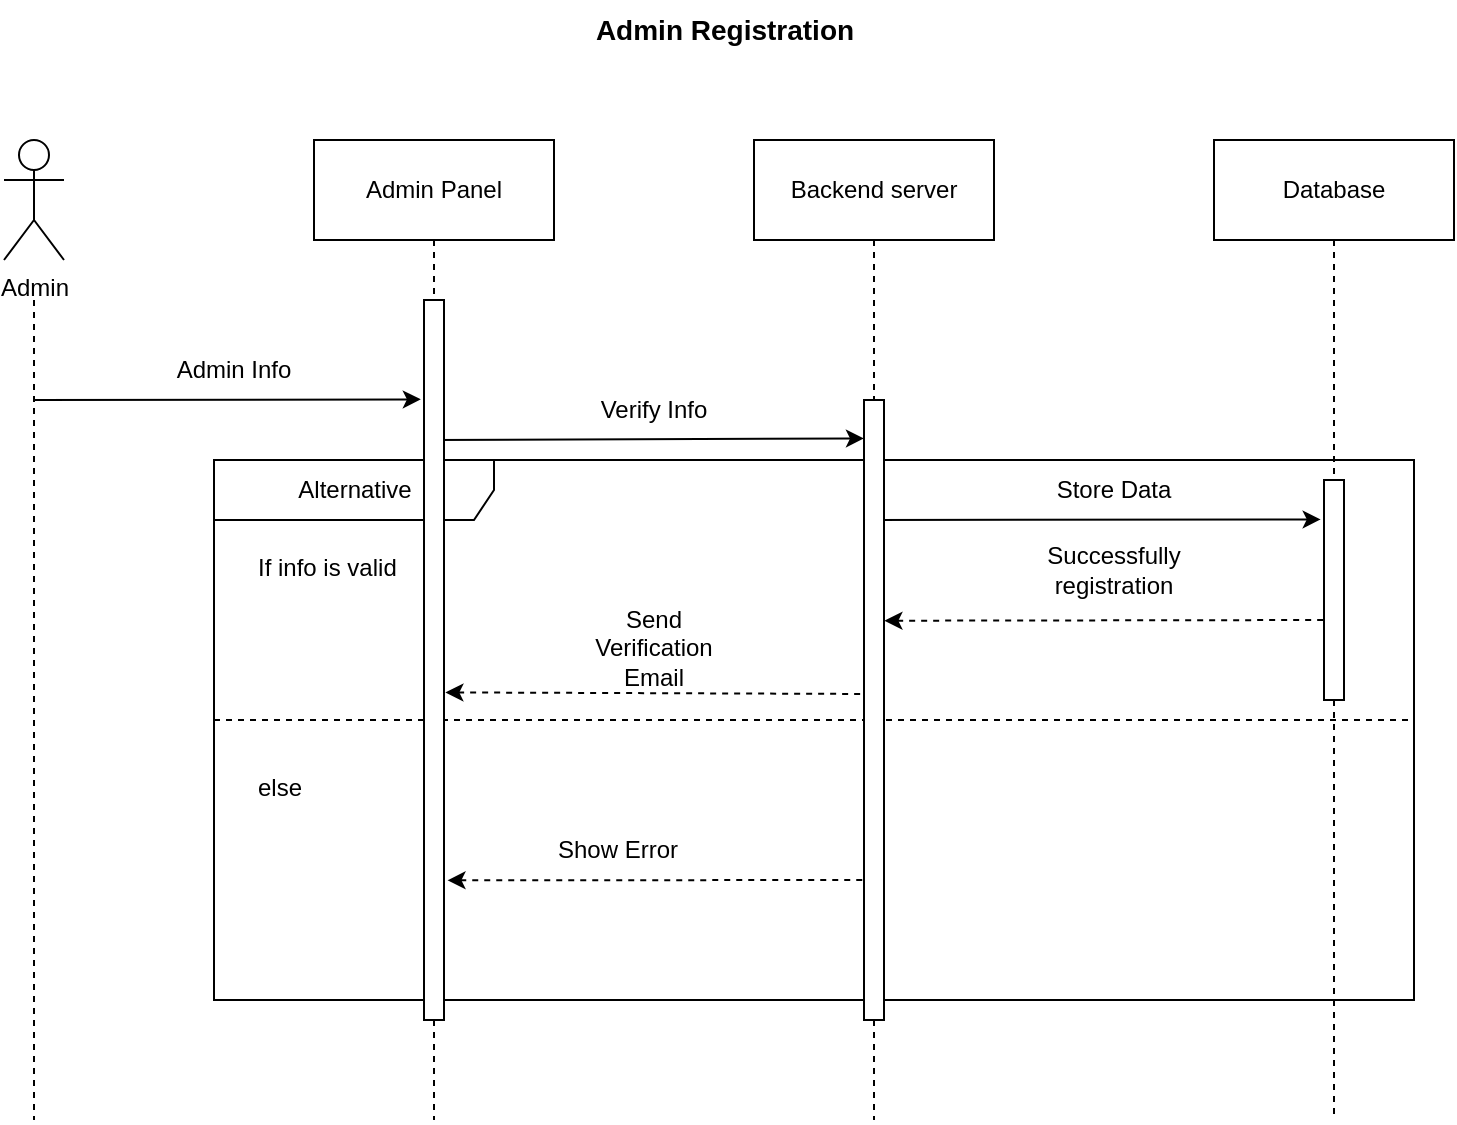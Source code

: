 <mxfile version="20.2.3" type="device" pages="11"><diagram id="kgpKYQtTHZ0yAKxKKP6v" name="Admin Registration"><mxGraphModel dx="1457" dy="780" grid="1" gridSize="10" guides="1" tooltips="1" connect="1" arrows="1" fold="1" page="1" pageScale="1" pageWidth="850" pageHeight="1100" math="0" shadow="0"><root><mxCell id="0"/><mxCell id="1" parent="0"/><mxCell id="q5LAs0GT-rwLJwAVCxYr-21" value="Alternative" style="shape=umlFrame;tabWidth=110;tabHeight=30;tabPosition=left;html=1;boundedLbl=1;labelInHeader=1;width=140;height=30;" vertex="1" parent="1"><mxGeometry x="170" y="310" width="600" height="270" as="geometry"/></mxCell><mxCell id="q5LAs0GT-rwLJwAVCxYr-22" value="If info is valid" style="text" vertex="1" parent="q5LAs0GT-rwLJwAVCxYr-21"><mxGeometry width="100" height="20" relative="1" as="geometry"><mxPoint x="20" y="40" as="offset"/></mxGeometry></mxCell><mxCell id="q5LAs0GT-rwLJwAVCxYr-23" value="else" style="line;strokeWidth=1;dashed=1;labelPosition=center;verticalLabelPosition=bottom;align=left;verticalAlign=top;spacingLeft=20;spacingTop=15;" vertex="1" parent="q5LAs0GT-rwLJwAVCxYr-21"><mxGeometry y="125" width="600" height="10" as="geometry"/></mxCell><mxCell id="q5LAs0GT-rwLJwAVCxYr-24" value="" style="endArrow=none;html=1;rounded=0;endFill=0;startArrow=classic;startFill=1;dashed=1;exitX=1.175;exitY=0.806;exitDx=0;exitDy=0;exitPerimeter=0;" edge="1" parent="q5LAs0GT-rwLJwAVCxYr-21" source="q5LAs0GT-rwLJwAVCxYr-26"><mxGeometry width="50" height="50" relative="1" as="geometry"><mxPoint x="98.209" y="210" as="sourcePoint"/><mxPoint x="329.789" y="210" as="targetPoint"/></mxGeometry></mxCell><mxCell id="q5LAs0GT-rwLJwAVCxYr-25" value="Show Error" style="text;html=1;strokeColor=none;fillColor=none;align=center;verticalAlign=middle;whiteSpace=wrap;rounded=0;" vertex="1" parent="q5LAs0GT-rwLJwAVCxYr-21"><mxGeometry x="168.423" y="180" width="67.925" height="30" as="geometry"/></mxCell><mxCell id="q5LAs0GT-rwLJwAVCxYr-4" style="edgeStyle=orthogonalEdgeStyle;rounded=0;orthogonalLoop=1;jettySize=auto;html=1;dashed=1;endArrow=none;endFill=0;" edge="1" parent="1"><mxGeometry relative="1" as="geometry"><mxPoint x="80" y="640" as="targetPoint"/><mxPoint x="80" y="230" as="sourcePoint"/></mxGeometry></mxCell><mxCell id="q5LAs0GT-rwLJwAVCxYr-1" value="Admin" style="shape=umlActor;verticalLabelPosition=bottom;verticalAlign=top;html=1;outlineConnect=0;" vertex="1" parent="1"><mxGeometry x="65" y="150" width="30" height="60" as="geometry"/></mxCell><mxCell id="q5LAs0GT-rwLJwAVCxYr-5" style="edgeStyle=orthogonalEdgeStyle;rounded=0;orthogonalLoop=1;jettySize=auto;html=1;exitX=0.5;exitY=1;exitDx=0;exitDy=0;dashed=1;endArrow=none;endFill=0;" edge="1" parent="1" source="q5LAs0GT-rwLJwAVCxYr-2"><mxGeometry relative="1" as="geometry"><mxPoint x="280" y="640" as="targetPoint"/><Array as="points"><mxPoint x="280" y="490"/><mxPoint x="280" y="490"/></Array></mxGeometry></mxCell><mxCell id="q5LAs0GT-rwLJwAVCxYr-2" value="Admin Panel" style="rounded=0;whiteSpace=wrap;html=1;" vertex="1" parent="1"><mxGeometry x="220" y="150" width="120" height="50" as="geometry"/></mxCell><mxCell id="q5LAs0GT-rwLJwAVCxYr-6" style="edgeStyle=orthogonalEdgeStyle;rounded=0;orthogonalLoop=1;jettySize=auto;html=1;exitX=0.5;exitY=1;exitDx=0;exitDy=0;dashed=1;endArrow=none;endFill=0;startArrow=none;" edge="1" parent="1" source="q5LAs0GT-rwLJwAVCxYr-32"><mxGeometry relative="1" as="geometry"><mxPoint x="730" y="640" as="targetPoint"/></mxGeometry></mxCell><mxCell id="q5LAs0GT-rwLJwAVCxYr-3" value="Database" style="rounded=0;whiteSpace=wrap;html=1;" vertex="1" parent="1"><mxGeometry x="670" y="150" width="120" height="50" as="geometry"/></mxCell><mxCell id="q5LAs0GT-rwLJwAVCxYr-7" value="" style="endArrow=classic;html=1;rounded=0;endFill=1;entryX=-0.159;entryY=0.138;entryDx=0;entryDy=0;entryPerimeter=0;" edge="1" parent="1" target="q5LAs0GT-rwLJwAVCxYr-26"><mxGeometry width="50" height="50" relative="1" as="geometry"><mxPoint x="80" y="280" as="sourcePoint"/><mxPoint x="280" y="280" as="targetPoint"/></mxGeometry></mxCell><mxCell id="q5LAs0GT-rwLJwAVCxYr-8" value="Admin Info" style="text;html=1;strokeColor=none;fillColor=none;align=center;verticalAlign=middle;whiteSpace=wrap;rounded=0;" vertex="1" parent="1"><mxGeometry x="150" y="250" width="60" height="30" as="geometry"/></mxCell><mxCell id="q5LAs0GT-rwLJwAVCxYr-9" style="edgeStyle=orthogonalEdgeStyle;rounded=0;orthogonalLoop=1;jettySize=auto;html=1;exitX=0.5;exitY=1;exitDx=0;exitDy=0;dashed=1;endArrow=none;endFill=0;startArrow=none;" edge="1" parent="1" source="q5LAs0GT-rwLJwAVCxYr-30"><mxGeometry relative="1" as="geometry"><mxPoint x="500" y="640" as="targetPoint"/></mxGeometry></mxCell><mxCell id="q5LAs0GT-rwLJwAVCxYr-10" value="Backend server" style="rounded=0;whiteSpace=wrap;html=1;" vertex="1" parent="1"><mxGeometry x="440" y="150" width="120" height="50" as="geometry"/></mxCell><mxCell id="q5LAs0GT-rwLJwAVCxYr-11" value="" style="endArrow=classic;html=1;rounded=0;endFill=1;entryX=-0.002;entryY=0.062;entryDx=0;entryDy=0;entryPerimeter=0;" edge="1" parent="1" target="q5LAs0GT-rwLJwAVCxYr-30"><mxGeometry width="50" height="50" relative="1" as="geometry"><mxPoint x="280" y="300" as="sourcePoint"/><mxPoint x="500" y="300" as="targetPoint"/></mxGeometry></mxCell><mxCell id="q5LAs0GT-rwLJwAVCxYr-12" value="Verify Info" style="text;html=1;strokeColor=none;fillColor=none;align=center;verticalAlign=middle;whiteSpace=wrap;rounded=0;" vertex="1" parent="1"><mxGeometry x="360" y="270" width="60" height="30" as="geometry"/></mxCell><mxCell id="q5LAs0GT-rwLJwAVCxYr-14" value="" style="endArrow=classic;html=1;rounded=0;endFill=1;entryX=-0.167;entryY=0.179;entryDx=0;entryDy=0;entryPerimeter=0;" edge="1" parent="1" target="q5LAs0GT-rwLJwAVCxYr-32"><mxGeometry width="50" height="50" relative="1" as="geometry"><mxPoint x="500" y="340" as="sourcePoint"/><mxPoint x="730" y="340" as="targetPoint"/></mxGeometry></mxCell><mxCell id="q5LAs0GT-rwLJwAVCxYr-15" value="Store Data" style="text;html=1;strokeColor=none;fillColor=none;align=center;verticalAlign=middle;whiteSpace=wrap;rounded=0;" vertex="1" parent="1"><mxGeometry x="590" y="310" width="60" height="30" as="geometry"/></mxCell><mxCell id="q5LAs0GT-rwLJwAVCxYr-16" value="" style="endArrow=none;html=1;rounded=0;endFill=0;startArrow=classic;startFill=1;dashed=1;exitX=1.021;exitY=0.356;exitDx=0;exitDy=0;exitPerimeter=0;" edge="1" parent="1" source="q5LAs0GT-rwLJwAVCxYr-30"><mxGeometry width="50" height="50" relative="1" as="geometry"><mxPoint x="500" y="390" as="sourcePoint"/><mxPoint x="730" y="390" as="targetPoint"/></mxGeometry></mxCell><mxCell id="q5LAs0GT-rwLJwAVCxYr-17" value="Successfully registration" style="text;html=1;strokeColor=none;fillColor=none;align=center;verticalAlign=middle;whiteSpace=wrap;rounded=0;" vertex="1" parent="1"><mxGeometry x="590" y="350" width="60" height="30" as="geometry"/></mxCell><mxCell id="q5LAs0GT-rwLJwAVCxYr-18" value="" style="endArrow=none;html=1;rounded=0;endFill=0;startArrow=classic;startFill=1;dashed=1;exitX=1.07;exitY=0.545;exitDx=0;exitDy=0;exitPerimeter=0;" edge="1" parent="1" source="q5LAs0GT-rwLJwAVCxYr-26"><mxGeometry width="50" height="50" relative="1" as="geometry"><mxPoint x="280" y="427" as="sourcePoint"/><mxPoint x="500" y="427" as="targetPoint"/></mxGeometry></mxCell><mxCell id="q5LAs0GT-rwLJwAVCxYr-19" value="Send Verification Email" style="text;html=1;strokeColor=none;fillColor=none;align=center;verticalAlign=middle;whiteSpace=wrap;rounded=0;" vertex="1" parent="1"><mxGeometry x="360" y="389" width="60" height="30" as="geometry"/></mxCell><mxCell id="q5LAs0GT-rwLJwAVCxYr-26" value="" style="html=1;points=[];perimeter=orthogonalPerimeter;" vertex="1" parent="1"><mxGeometry x="275" y="230" width="10" height="360" as="geometry"/></mxCell><mxCell id="q5LAs0GT-rwLJwAVCxYr-30" value="" style="html=1;points=[];perimeter=orthogonalPerimeter;" vertex="1" parent="1"><mxGeometry x="495" y="280" width="10" height="310" as="geometry"/></mxCell><mxCell id="q5LAs0GT-rwLJwAVCxYr-31" value="" style="edgeStyle=orthogonalEdgeStyle;rounded=0;orthogonalLoop=1;jettySize=auto;html=1;exitX=0.5;exitY=1;exitDx=0;exitDy=0;dashed=1;endArrow=none;endFill=0;" edge="1" parent="1" source="q5LAs0GT-rwLJwAVCxYr-10" target="q5LAs0GT-rwLJwAVCxYr-30"><mxGeometry relative="1" as="geometry"><mxPoint x="500" y="640" as="targetPoint"/><mxPoint x="500" y="200" as="sourcePoint"/></mxGeometry></mxCell><mxCell id="q5LAs0GT-rwLJwAVCxYr-32" value="" style="html=1;points=[];perimeter=orthogonalPerimeter;" vertex="1" parent="1"><mxGeometry x="725" y="320" width="10" height="110" as="geometry"/></mxCell><mxCell id="q5LAs0GT-rwLJwAVCxYr-34" value="" style="edgeStyle=orthogonalEdgeStyle;rounded=0;orthogonalLoop=1;jettySize=auto;html=1;exitX=0.5;exitY=1;exitDx=0;exitDy=0;dashed=1;endArrow=none;endFill=0;" edge="1" parent="1" source="q5LAs0GT-rwLJwAVCxYr-3" target="q5LAs0GT-rwLJwAVCxYr-32"><mxGeometry relative="1" as="geometry"><mxPoint x="730" y="640" as="targetPoint"/><mxPoint x="730" y="200" as="sourcePoint"/></mxGeometry></mxCell><mxCell id="q5LAs0GT-rwLJwAVCxYr-35" value="&lt;b&gt;&lt;font style=&quot;font-size: 14px;&quot;&gt;Admin Registration&lt;/font&gt;&lt;/b&gt;" style="text;html=1;strokeColor=none;fillColor=none;align=center;verticalAlign=middle;whiteSpace=wrap;rounded=0;" vertex="1" parent="1"><mxGeometry x="348" y="80" width="155" height="30" as="geometry"/></mxCell></root></mxGraphModel></diagram><diagram id="rdlmFB4Dn59J5h84zv_5" name="Admin Login"><mxGraphModel dx="1200" dy="642" grid="1" gridSize="10" guides="1" tooltips="1" connect="1" arrows="1" fold="1" page="1" pageScale="1" pageWidth="827" pageHeight="1169" math="0" shadow="0"><root><mxCell id="0"/><mxCell id="1" parent="0"/><mxCell id="teDNL_5m4MQI8seKjaWA-1" value="Alternative" style="shape=umlFrame;tabWidth=110;tabHeight=30;tabPosition=left;html=1;boundedLbl=1;labelInHeader=1;width=140;height=30;" vertex="1" parent="1"><mxGeometry x="170" y="370" width="600" height="210" as="geometry"/></mxCell><mxCell id="teDNL_5m4MQI8seKjaWA-2" value="If info is valid" style="text" vertex="1" parent="teDNL_5m4MQI8seKjaWA-1"><mxGeometry width="100" height="20" relative="1" as="geometry"><mxPoint x="20" y="40" as="offset"/></mxGeometry></mxCell><mxCell id="teDNL_5m4MQI8seKjaWA-3" value="else" style="line;strokeWidth=1;dashed=1;labelPosition=center;verticalLabelPosition=bottom;align=left;verticalAlign=top;spacingLeft=20;spacingTop=15;" vertex="1" parent="teDNL_5m4MQI8seKjaWA-1"><mxGeometry y="97.222" width="600" height="7.778" as="geometry"/></mxCell><mxCell id="teDNL_5m4MQI8seKjaWA-5" value="Show Error" style="text;html=1;strokeColor=none;fillColor=none;align=center;verticalAlign=middle;whiteSpace=wrap;rounded=0;" vertex="1" parent="teDNL_5m4MQI8seKjaWA-1"><mxGeometry x="180.003" y="150" width="67.925" height="23.333" as="geometry"/></mxCell><mxCell id="teDNL_5m4MQI8seKjaWA-21" value="Verified info" style="text;html=1;strokeColor=none;fillColor=none;align=center;verticalAlign=middle;whiteSpace=wrap;rounded=0;" vertex="1" parent="teDNL_5m4MQI8seKjaWA-1"><mxGeometry x="420" y="9.999" width="60" height="23.333" as="geometry"/></mxCell><mxCell id="teDNL_5m4MQI8seKjaWA-23" value="Send JWT token" style="text;html=1;strokeColor=none;fillColor=none;align=center;verticalAlign=middle;whiteSpace=wrap;rounded=0;" vertex="1" parent="teDNL_5m4MQI8seKjaWA-1"><mxGeometry x="168.42" y="33.337" width="110" height="23.333" as="geometry"/></mxCell><mxCell id="teDNL_5m4MQI8seKjaWA-20" value="" style="endArrow=none;html=1;rounded=0;endFill=0;startArrow=classic;startFill=1;dashed=1;exitX=1.021;exitY=0.356;exitDx=0;exitDy=0;exitPerimeter=0;" edge="1" parent="teDNL_5m4MQI8seKjaWA-1"><mxGeometry width="50" height="50" relative="1" as="geometry"><mxPoint x="337.6" y="39.25" as="sourcePoint"/><mxPoint x="562.39" y="38.89" as="targetPoint"/></mxGeometry></mxCell><mxCell id="teDNL_5m4MQI8seKjaWA-30" value="" style="endArrow=none;html=1;rounded=0;endFill=0;startArrow=classic;startFill=1;dashed=1;exitX=1.021;exitY=0.356;exitDx=0;exitDy=0;exitPerimeter=0;" edge="1" parent="teDNL_5m4MQI8seKjaWA-1"><mxGeometry width="50" height="50" relative="1" as="geometry"><mxPoint x="335.6" y="151.68" as="sourcePoint"/><mxPoint x="560.39" y="151.32" as="targetPoint"/></mxGeometry></mxCell><mxCell id="teDNL_5m4MQI8seKjaWA-31" value="Incorrect (Email or password)" style="text;html=1;strokeColor=none;fillColor=none;align=center;verticalAlign=middle;whiteSpace=wrap;rounded=0;" vertex="1" parent="teDNL_5m4MQI8seKjaWA-1"><mxGeometry x="395" y="116.67" width="110" height="23.33" as="geometry"/></mxCell><mxCell id="teDNL_5m4MQI8seKjaWA-6" style="edgeStyle=orthogonalEdgeStyle;rounded=0;orthogonalLoop=1;jettySize=auto;html=1;dashed=1;endArrow=none;endFill=0;" edge="1" parent="1"><mxGeometry relative="1" as="geometry"><mxPoint x="80" y="640" as="targetPoint"/><mxPoint x="80" y="230" as="sourcePoint"/></mxGeometry></mxCell><mxCell id="teDNL_5m4MQI8seKjaWA-7" value="Admin" style="shape=umlActor;verticalLabelPosition=bottom;verticalAlign=top;html=1;outlineConnect=0;" vertex="1" parent="1"><mxGeometry x="65" y="150" width="30" height="60" as="geometry"/></mxCell><mxCell id="teDNL_5m4MQI8seKjaWA-8" style="edgeStyle=orthogonalEdgeStyle;rounded=0;orthogonalLoop=1;jettySize=auto;html=1;exitX=0.5;exitY=1;exitDx=0;exitDy=0;dashed=1;endArrow=none;endFill=0;" edge="1" parent="1" source="teDNL_5m4MQI8seKjaWA-9"><mxGeometry relative="1" as="geometry"><mxPoint x="280" y="640" as="targetPoint"/><Array as="points"><mxPoint x="280" y="490"/><mxPoint x="280" y="490"/></Array></mxGeometry></mxCell><mxCell id="teDNL_5m4MQI8seKjaWA-9" value="Admin Panel" style="rounded=0;whiteSpace=wrap;html=1;" vertex="1" parent="1"><mxGeometry x="220" y="150" width="120" height="50" as="geometry"/></mxCell><mxCell id="teDNL_5m4MQI8seKjaWA-10" style="edgeStyle=orthogonalEdgeStyle;rounded=0;orthogonalLoop=1;jettySize=auto;html=1;exitX=0.5;exitY=1;exitDx=0;exitDy=0;dashed=1;endArrow=none;endFill=0;startArrow=none;" edge="1" parent="1" source="teDNL_5m4MQI8seKjaWA-27"><mxGeometry relative="1" as="geometry"><mxPoint x="730.0" y="640" as="targetPoint"/></mxGeometry></mxCell><mxCell id="teDNL_5m4MQI8seKjaWA-11" value="Database" style="rounded=0;whiteSpace=wrap;html=1;" vertex="1" parent="1"><mxGeometry x="670" y="150" width="120" height="50" as="geometry"/></mxCell><mxCell id="teDNL_5m4MQI8seKjaWA-12" value="" style="endArrow=classic;html=1;rounded=0;endFill=1;entryX=-0.159;entryY=0.138;entryDx=0;entryDy=0;entryPerimeter=0;" edge="1" parent="1" target="teDNL_5m4MQI8seKjaWA-24"><mxGeometry width="50" height="50" relative="1" as="geometry"><mxPoint x="80" y="280" as="sourcePoint"/><mxPoint x="280" y="280" as="targetPoint"/></mxGeometry></mxCell><mxCell id="teDNL_5m4MQI8seKjaWA-13" value="Admin Info" style="text;html=1;strokeColor=none;fillColor=none;align=center;verticalAlign=middle;whiteSpace=wrap;rounded=0;" vertex="1" parent="1"><mxGeometry x="150" y="250" width="60" height="30" as="geometry"/></mxCell><mxCell id="teDNL_5m4MQI8seKjaWA-14" style="edgeStyle=orthogonalEdgeStyle;rounded=0;orthogonalLoop=1;jettySize=auto;html=1;exitX=0.5;exitY=1;exitDx=0;exitDy=0;dashed=1;endArrow=none;endFill=0;startArrow=none;" edge="1" parent="1" source="teDNL_5m4MQI8seKjaWA-25"><mxGeometry relative="1" as="geometry"><mxPoint x="500" y="640" as="targetPoint"/></mxGeometry></mxCell><mxCell id="teDNL_5m4MQI8seKjaWA-15" value="Backend server" style="rounded=0;whiteSpace=wrap;html=1;" vertex="1" parent="1"><mxGeometry x="440" y="150" width="120" height="50" as="geometry"/></mxCell><mxCell id="teDNL_5m4MQI8seKjaWA-16" value="" style="endArrow=classic;html=1;rounded=0;endFill=1;" edge="1" parent="1" target="teDNL_5m4MQI8seKjaWA-25"><mxGeometry width="50" height="50" relative="1" as="geometry"><mxPoint x="280" y="300" as="sourcePoint"/><mxPoint x="500" y="300" as="targetPoint"/></mxGeometry></mxCell><mxCell id="teDNL_5m4MQI8seKjaWA-17" value="Verify Info" style="text;html=1;strokeColor=none;fillColor=none;align=center;verticalAlign=middle;whiteSpace=wrap;rounded=0;" vertex="1" parent="1"><mxGeometry x="360" y="270" width="60" height="30" as="geometry"/></mxCell><mxCell id="teDNL_5m4MQI8seKjaWA-18" value="" style="endArrow=classic;html=1;rounded=0;endFill=1;entryX=-0.167;entryY=0.179;entryDx=0;entryDy=0;entryPerimeter=0;" edge="1" parent="1"><mxGeometry width="50" height="50" relative="1" as="geometry"><mxPoint x="500" y="347" as="sourcePoint"/><mxPoint x="723.33" y="346.69" as="targetPoint"/></mxGeometry></mxCell><mxCell id="teDNL_5m4MQI8seKjaWA-22" value="" style="endArrow=none;html=1;rounded=0;endFill=0;startArrow=classic;startFill=1;dashed=1;exitX=1.07;exitY=0.545;exitDx=0;exitDy=0;exitPerimeter=0;" edge="1" parent="1"><mxGeometry width="50" height="50" relative="1" as="geometry"><mxPoint x="285.7" y="432.2" as="sourcePoint"/><mxPoint x="500" y="433" as="targetPoint"/></mxGeometry></mxCell><mxCell id="teDNL_5m4MQI8seKjaWA-24" value="" style="html=1;points=[];perimeter=orthogonalPerimeter;" vertex="1" parent="1"><mxGeometry x="275" y="230" width="10" height="360" as="geometry"/></mxCell><mxCell id="teDNL_5m4MQI8seKjaWA-25" value="" style="html=1;points=[];perimeter=orthogonalPerimeter;" vertex="1" parent="1"><mxGeometry x="495" y="260" width="10" height="330" as="geometry"/></mxCell><mxCell id="teDNL_5m4MQI8seKjaWA-26" value="" style="edgeStyle=orthogonalEdgeStyle;rounded=0;orthogonalLoop=1;jettySize=auto;html=1;exitX=0.5;exitY=1;exitDx=0;exitDy=0;dashed=1;endArrow=none;endFill=0;" edge="1" parent="1" source="teDNL_5m4MQI8seKjaWA-15" target="teDNL_5m4MQI8seKjaWA-25"><mxGeometry relative="1" as="geometry"><mxPoint x="500" y="640" as="targetPoint"/><mxPoint x="500" y="200" as="sourcePoint"/></mxGeometry></mxCell><mxCell id="teDNL_5m4MQI8seKjaWA-27" value="" style="html=1;points=[];perimeter=orthogonalPerimeter;" vertex="1" parent="1"><mxGeometry x="725" y="320" width="10" height="220" as="geometry"/></mxCell><mxCell id="teDNL_5m4MQI8seKjaWA-28" value="" style="edgeStyle=orthogonalEdgeStyle;rounded=0;orthogonalLoop=1;jettySize=auto;html=1;exitX=0.5;exitY=1;exitDx=0;exitDy=0;dashed=1;endArrow=none;endFill=0;" edge="1" parent="1" source="teDNL_5m4MQI8seKjaWA-11" target="teDNL_5m4MQI8seKjaWA-27"><mxGeometry relative="1" as="geometry"><mxPoint x="730" y="640" as="targetPoint"/><mxPoint x="730" y="200" as="sourcePoint"/></mxGeometry></mxCell><mxCell id="teDNL_5m4MQI8seKjaWA-29" value="&lt;b&gt;&lt;font style=&quot;font-size: 14px;&quot;&gt;Admin Login&lt;/font&gt;&lt;/b&gt;" style="text;html=1;strokeColor=none;fillColor=none;align=center;verticalAlign=middle;whiteSpace=wrap;rounded=0;" vertex="1" parent="1"><mxGeometry x="348" y="80" width="155" height="30" as="geometry"/></mxCell><mxCell id="teDNL_5m4MQI8seKjaWA-19" value="Verify (email or password)" style="text;html=1;strokeColor=none;fillColor=none;align=center;verticalAlign=middle;whiteSpace=wrap;rounded=0;" vertex="1" parent="1"><mxGeometry x="580" y="310.004" width="80" height="24.444" as="geometry"/></mxCell><mxCell id="teDNL_5m4MQI8seKjaWA-4" value="" style="endArrow=none;html=1;rounded=0;endFill=0;startArrow=classic;startFill=1;dashed=1;exitX=1.175;exitY=0.806;exitDx=0;exitDy=0;exitPerimeter=0;" edge="1" parent="1"><mxGeometry width="50" height="50" relative="1" as="geometry"><mxPoint x="286.75" y="550.16" as="sourcePoint"/><mxPoint x="495" y="550.16" as="targetPoint"/></mxGeometry></mxCell></root></mxGraphModel></diagram><diagram id="Prvk1Q953jBcxY9mnU0b" name="Admin Login with Google"><mxGraphModel dx="1200" dy="642" grid="1" gridSize="10" guides="1" tooltips="1" connect="1" arrows="1" fold="1" page="1" pageScale="1" pageWidth="827" pageHeight="1169" math="0" shadow="0"><root><mxCell id="0"/><mxCell id="1" parent="0"/><mxCell id="FKLKqjZJfNK7tEGRBSJB-10" style="edgeStyle=orthogonalEdgeStyle;rounded=0;orthogonalLoop=1;jettySize=auto;html=1;dashed=1;endArrow=none;endFill=0;" edge="1" parent="1"><mxGeometry relative="1" as="geometry"><mxPoint x="63" y="640" as="targetPoint"/><mxPoint x="63" y="230" as="sourcePoint"/></mxGeometry></mxCell><mxCell id="FKLKqjZJfNK7tEGRBSJB-11" value="Admin" style="shape=umlActor;verticalLabelPosition=bottom;verticalAlign=top;html=1;outlineConnect=0;" vertex="1" parent="1"><mxGeometry x="48" y="150" width="30" height="60" as="geometry"/></mxCell><mxCell id="FKLKqjZJfNK7tEGRBSJB-12" style="edgeStyle=orthogonalEdgeStyle;rounded=0;orthogonalLoop=1;jettySize=auto;html=1;exitX=0.5;exitY=1;exitDx=0;exitDy=0;dashed=1;endArrow=none;endFill=0;startArrow=none;" edge="1" parent="1" source="CISueDLyEvBH8aJpaKRX-1"><mxGeometry relative="1" as="geometry"><mxPoint x="214" y="640" as="targetPoint"/><Array as="points"><mxPoint x="214" y="490"/><mxPoint x="214" y="490"/></Array></mxGeometry></mxCell><mxCell id="FKLKqjZJfNK7tEGRBSJB-13" value="Admin Panel" style="rounded=0;whiteSpace=wrap;html=1;" vertex="1" parent="1"><mxGeometry x="154" y="150" width="120" height="50" as="geometry"/></mxCell><mxCell id="FKLKqjZJfNK7tEGRBSJB-15" value="Database" style="rounded=0;whiteSpace=wrap;html=1;" vertex="1" parent="1"><mxGeometry x="683" y="150" width="120" height="50" as="geometry"/></mxCell><mxCell id="FKLKqjZJfNK7tEGRBSJB-19" value="Backend server" style="rounded=0;whiteSpace=wrap;html=1;" vertex="1" parent="1"><mxGeometry x="513" y="150" width="120" height="50" as="geometry"/></mxCell><mxCell id="FKLKqjZJfNK7tEGRBSJB-29" value="&lt;b&gt;&lt;font style=&quot;font-size: 14px;&quot;&gt;Admin Login with Google&lt;/font&gt;&lt;/b&gt;" style="text;html=1;strokeColor=none;fillColor=none;align=center;verticalAlign=middle;whiteSpace=wrap;rounded=0;" vertex="1" parent="1"><mxGeometry x="348" y="80" width="155" height="30" as="geometry"/></mxCell><mxCell id="FKLKqjZJfNK7tEGRBSJB-32" value="Google" style="rounded=0;whiteSpace=wrap;html=1;" vertex="1" parent="1"><mxGeometry x="331" y="150" width="120" height="50" as="geometry"/></mxCell><mxCell id="FKLKqjZJfNK7tEGRBSJB-33" style="edgeStyle=orthogonalEdgeStyle;rounded=0;orthogonalLoop=1;jettySize=auto;html=1;exitX=0.5;exitY=1;exitDx=0;exitDy=0;dashed=1;endArrow=none;endFill=0;startArrow=none;" edge="1" parent="1" source="CISueDLyEvBH8aJpaKRX-3"><mxGeometry relative="1" as="geometry"><mxPoint x="390.41" y="640" as="targetPoint"/><Array as="points"><mxPoint x="390.41" y="490"/><mxPoint x="390.41" y="490"/></Array><mxPoint x="390.41" y="200" as="sourcePoint"/></mxGeometry></mxCell><mxCell id="FKLKqjZJfNK7tEGRBSJB-34" style="edgeStyle=orthogonalEdgeStyle;rounded=0;orthogonalLoop=1;jettySize=auto;html=1;exitX=0.5;exitY=1;exitDx=0;exitDy=0;dashed=1;endArrow=none;endFill=0;startArrow=none;" edge="1" parent="1" source="CISueDLyEvBH8aJpaKRX-5"><mxGeometry relative="1" as="geometry"><mxPoint x="572.41" y="640" as="targetPoint"/><Array as="points"><mxPoint x="572.41" y="490"/><mxPoint x="572.41" y="490"/></Array><mxPoint x="572.41" y="200" as="sourcePoint"/></mxGeometry></mxCell><mxCell id="FKLKqjZJfNK7tEGRBSJB-35" style="edgeStyle=orthogonalEdgeStyle;rounded=0;orthogonalLoop=1;jettySize=auto;html=1;exitX=0.5;exitY=1;exitDx=0;exitDy=0;dashed=1;endArrow=none;endFill=0;startArrow=none;" edge="1" parent="1" source="CISueDLyEvBH8aJpaKRX-7"><mxGeometry relative="1" as="geometry"><mxPoint x="742.41" y="640" as="targetPoint"/><Array as="points"><mxPoint x="742.41" y="490"/><mxPoint x="742.41" y="490"/></Array><mxPoint x="742.41" y="200" as="sourcePoint"/></mxGeometry></mxCell><mxCell id="4eDgGn4BXAHCGGsaEiAe-1" value="" style="endArrow=classic;html=1;rounded=0;endFill=1;entryX=-0.152;entryY=0.139;entryDx=0;entryDy=0;entryPerimeter=0;" edge="1" parent="1" target="CISueDLyEvBH8aJpaKRX-1"><mxGeometry width="50" height="50" relative="1" as="geometry"><mxPoint x="63" y="290" as="sourcePoint"/><mxPoint x="210" y="290" as="targetPoint"/></mxGeometry></mxCell><mxCell id="4eDgGn4BXAHCGGsaEiAe-2" value="Login" style="text;html=1;strokeColor=none;fillColor=none;align=center;verticalAlign=middle;whiteSpace=wrap;rounded=0;" vertex="1" parent="1"><mxGeometry x="106" y="260" width="60" height="30" as="geometry"/></mxCell><mxCell id="CISueDLyEvBH8aJpaKRX-1" value="" style="html=1;points=[];perimeter=orthogonalPerimeter;" vertex="1" parent="1"><mxGeometry x="209" y="240" width="10" height="360" as="geometry"/></mxCell><mxCell id="CISueDLyEvBH8aJpaKRX-2" value="" style="edgeStyle=orthogonalEdgeStyle;rounded=0;orthogonalLoop=1;jettySize=auto;html=1;exitX=0.5;exitY=1;exitDx=0;exitDy=0;dashed=1;endArrow=none;endFill=0;" edge="1" parent="1" source="FKLKqjZJfNK7tEGRBSJB-13" target="CISueDLyEvBH8aJpaKRX-1"><mxGeometry relative="1" as="geometry"><mxPoint x="214" y="640" as="targetPoint"/><Array as="points"/><mxPoint x="214" y="200" as="sourcePoint"/></mxGeometry></mxCell><mxCell id="CISueDLyEvBH8aJpaKRX-3" value="" style="html=1;points=[];perimeter=orthogonalPerimeter;" vertex="1" parent="1"><mxGeometry x="386" y="240" width="10" height="170" as="geometry"/></mxCell><mxCell id="CISueDLyEvBH8aJpaKRX-4" value="" style="edgeStyle=orthogonalEdgeStyle;rounded=0;orthogonalLoop=1;jettySize=auto;html=1;exitX=0.5;exitY=1;exitDx=0;exitDy=0;dashed=1;endArrow=none;endFill=0;" edge="1" parent="1" target="CISueDLyEvBH8aJpaKRX-3"><mxGeometry relative="1" as="geometry"><mxPoint x="390.41" y="640" as="targetPoint"/><Array as="points"/><mxPoint x="390.41" y="200" as="sourcePoint"/></mxGeometry></mxCell><mxCell id="CISueDLyEvBH8aJpaKRX-5" value="" style="html=1;points=[];perimeter=orthogonalPerimeter;" vertex="1" parent="1"><mxGeometry x="568" y="400" width="10" height="200" as="geometry"/></mxCell><mxCell id="CISueDLyEvBH8aJpaKRX-6" value="" style="edgeStyle=orthogonalEdgeStyle;rounded=0;orthogonalLoop=1;jettySize=auto;html=1;exitX=0.5;exitY=1;exitDx=0;exitDy=0;dashed=1;endArrow=none;endFill=0;" edge="1" parent="1" target="CISueDLyEvBH8aJpaKRX-5"><mxGeometry relative="1" as="geometry"><mxPoint x="572.41" y="640" as="targetPoint"/><Array as="points"/><mxPoint x="572.41" y="200" as="sourcePoint"/></mxGeometry></mxCell><mxCell id="CISueDLyEvBH8aJpaKRX-7" value="" style="html=1;points=[];perimeter=orthogonalPerimeter;" vertex="1" parent="1"><mxGeometry x="738" y="460" width="10" height="70" as="geometry"/></mxCell><mxCell id="CISueDLyEvBH8aJpaKRX-8" value="" style="edgeStyle=orthogonalEdgeStyle;rounded=0;orthogonalLoop=1;jettySize=auto;html=1;exitX=0.5;exitY=1;exitDx=0;exitDy=0;dashed=1;endArrow=none;endFill=0;" edge="1" parent="1" target="CISueDLyEvBH8aJpaKRX-7"><mxGeometry relative="1" as="geometry"><mxPoint x="742.41" y="640" as="targetPoint"/><Array as="points"/><mxPoint x="742.41" y="200" as="sourcePoint"/></mxGeometry></mxCell><mxCell id="CISueDLyEvBH8aJpaKRX-9" value="" style="endArrow=classic;html=1;rounded=0;endFill=1;entryX=0.033;entryY=0.471;entryDx=0;entryDy=0;entryPerimeter=0;exitX=1.033;exitY=0.222;exitDx=0;exitDy=0;exitPerimeter=0;" edge="1" parent="1" source="CISueDLyEvBH8aJpaKRX-1" target="CISueDLyEvBH8aJpaKRX-3"><mxGeometry width="50" height="50" relative="1" as="geometry"><mxPoint x="220" y="310" as="sourcePoint"/><mxPoint x="364.48" y="310.04" as="targetPoint"/></mxGeometry></mxCell><mxCell id="CISueDLyEvBH8aJpaKRX-10" value="Send User Crendentials" style="text;html=1;strokeColor=none;fillColor=none;align=center;verticalAlign=middle;whiteSpace=wrap;rounded=0;" vertex="1" parent="1"><mxGeometry x="258" y="280" width="90" height="30" as="geometry"/></mxCell><mxCell id="T7S2vegH7FPa0ER-aDw_-1" value="" style="endArrow=none;html=1;rounded=0;endFill=0;startArrow=classic;startFill=1;dashed=1;exitX=1.07;exitY=0.545;exitDx=0;exitDy=0;exitPerimeter=0;" edge="1" parent="1" target="CISueDLyEvBH8aJpaKRX-3"><mxGeometry width="50" height="50" relative="1" as="geometry"><mxPoint x="219.0" y="380.0" as="sourcePoint"/><mxPoint x="380" y="381" as="targetPoint"/></mxGeometry></mxCell><mxCell id="T7S2vegH7FPa0ER-aDw_-2" value="return Userdata" style="text;html=1;strokeColor=none;fillColor=none;align=center;verticalAlign=middle;whiteSpace=wrap;rounded=0;" vertex="1" parent="1"><mxGeometry x="258" y="350" width="90" height="30" as="geometry"/></mxCell><mxCell id="T7S2vegH7FPa0ER-aDw_-3" value="" style="endArrow=classic;html=1;rounded=0;endFill=1;entryX=0.1;entryY=0.205;entryDx=0;entryDy=0;entryPerimeter=0;" edge="1" parent="1" target="CISueDLyEvBH8aJpaKRX-5"><mxGeometry width="50" height="50" relative="1" as="geometry"><mxPoint x="220.33" y="440.16" as="sourcePoint"/><mxPoint x="386.0" y="440" as="targetPoint"/></mxGeometry></mxCell><mxCell id="T7S2vegH7FPa0ER-aDw_-4" value="send Userdata" style="text;html=1;strokeColor=none;fillColor=none;align=center;verticalAlign=middle;whiteSpace=wrap;rounded=0;" vertex="1" parent="1"><mxGeometry x="258" y="410" width="90" height="30" as="geometry"/></mxCell><mxCell id="T7S2vegH7FPa0ER-aDw_-5" value="" style="endArrow=classic;html=1;rounded=0;endFill=1;entryX=-0.005;entryY=0.438;entryDx=0;entryDy=0;entryPerimeter=0;" edge="1" parent="1" target="CISueDLyEvBH8aJpaKRX-7"><mxGeometry width="50" height="50" relative="1" as="geometry"><mxPoint x="578" y="490.16" as="sourcePoint"/><mxPoint x="730" y="490" as="targetPoint"/></mxGeometry></mxCell><mxCell id="T7S2vegH7FPa0ER-aDw_-6" value="Store Userdata" style="text;html=1;strokeColor=none;fillColor=none;align=center;verticalAlign=middle;whiteSpace=wrap;rounded=0;" vertex="1" parent="1"><mxGeometry x="610" y="460" width="90" height="30" as="geometry"/></mxCell><mxCell id="T7S2vegH7FPa0ER-aDw_-7" value="" style="endArrow=none;html=1;rounded=0;endFill=0;entryX=-0.106;entryY=0.694;entryDx=0;entryDy=0;entryPerimeter=0;startArrow=classic;startFill=1;dashed=1;" edge="1" parent="1" source="CISueDLyEvBH8aJpaKRX-1"><mxGeometry width="50" height="50" relative="1" as="geometry"><mxPoint x="409.06" y="540.32" as="sourcePoint"/><mxPoint x="568" y="540" as="targetPoint"/></mxGeometry></mxCell><mxCell id="jubjpcZXrxLXyrFHDRgL-10" value="Send JWT token" style="text;html=1;strokeColor=none;fillColor=none;align=center;verticalAlign=middle;whiteSpace=wrap;rounded=0;" vertex="1" parent="1"><mxGeometry x="440" y="506" width="90" height="30" as="geometry"/></mxCell></root></mxGraphModel></diagram><diagram id="jwyr8OhYrAc82AFzJQJZ" name="Forgot Password"><mxGraphModel dx="1275" dy="683" grid="1" gridSize="10" guides="1" tooltips="1" connect="1" arrows="1" fold="1" page="1" pageScale="1" pageWidth="827" pageHeight="1169" math="0" shadow="0"><root><mxCell id="0"/><mxCell id="1" parent="0"/><mxCell id="KwGgzNMm-iantQxeVLX4-11" value="Alternative" style="shape=umlFrame;tabWidth=110;tabHeight=30;tabPosition=left;html=1;boundedLbl=1;labelInHeader=1;width=140;height=30;fontSize=14;" vertex="1" parent="1"><mxGeometry x="40" y="365" width="740" height="416" as="geometry"/></mxCell><mxCell id="KwGgzNMm-iantQxeVLX4-12" value="If user is valid" style="text;fontSize=14;" vertex="1" parent="KwGgzNMm-iantQxeVLX4-11"><mxGeometry width="100" height="20" relative="1" as="geometry"><mxPoint x="20" y="40" as="offset"/></mxGeometry></mxCell><mxCell id="KwGgzNMm-iantQxeVLX4-13" value="else" style="line;strokeWidth=1;dashed=1;labelPosition=center;verticalLabelPosition=bottom;align=left;verticalAlign=top;spacingLeft=20;spacingTop=15;fontSize=14;" vertex="1" parent="KwGgzNMm-iantQxeVLX4-11"><mxGeometry y="276" width="740.0" height="16.64" as="geometry"/></mxCell><mxCell id="OpqcgWbBosXzGaeNgzBE-8" value="Set New Password" style="text;html=1;strokeColor=none;fillColor=none;align=center;verticalAlign=middle;whiteSpace=wrap;rounded=0;" vertex="1" parent="KwGgzNMm-iantQxeVLX4-11"><mxGeometry x="530" y="106" width="90" height="30" as="geometry"/></mxCell><mxCell id="OpqcgWbBosXzGaeNgzBE-7" value="" style="endArrow=classic;html=1;rounded=0;endFill=1;" edge="1" parent="KwGgzNMm-iantQxeVLX4-11"><mxGeometry width="50" height="50" relative="1" as="geometry"><mxPoint x="465.0" y="146" as="sourcePoint"/><mxPoint x="685" y="146" as="targetPoint"/></mxGeometry></mxCell><mxCell id="OpqcgWbBosXzGaeNgzBE-10" value="Password Reset" style="text;html=1;strokeColor=none;fillColor=none;align=center;verticalAlign=middle;whiteSpace=wrap;rounded=0;" vertex="1" parent="KwGgzNMm-iantQxeVLX4-11"><mxGeometry x="530" y="166" width="90" height="30" as="geometry"/></mxCell><mxCell id="OpqcgWbBosXzGaeNgzBE-9" value="" style="endArrow=none;html=1;rounded=0;endFill=0;startArrow=classic;startFill=1;dashed=1;" edge="1" parent="KwGgzNMm-iantQxeVLX4-11"><mxGeometry width="50" height="50" relative="1" as="geometry"><mxPoint x="465" y="196.0" as="sourcePoint"/><mxPoint x="685" y="196.0" as="targetPoint"/><Array as="points"><mxPoint x="510" y="196"/></Array></mxGeometry></mxCell><mxCell id="OpqcgWbBosXzGaeNgzBE-12" value="Password Reset" style="text;html=1;strokeColor=none;fillColor=none;align=center;verticalAlign=middle;whiteSpace=wrap;rounded=0;" vertex="1" parent="KwGgzNMm-iantQxeVLX4-11"><mxGeometry x="310" y="193" width="90" height="30" as="geometry"/></mxCell><mxCell id="KwGgzNMm-iantQxeVLX4-14" value="" style="endArrow=none;html=1;rounded=0;endFill=0;startArrow=classic;startFill=1;dashed=1;" edge="1" parent="KwGgzNMm-iantQxeVLX4-11"><mxGeometry width="50" height="50" relative="1" as="geometry"><mxPoint x="465" y="346.0" as="sourcePoint"/><mxPoint x="685" y="346.0" as="targetPoint"/><Array as="points"><mxPoint x="510" y="346"/></Array></mxGeometry></mxCell><mxCell id="KwGgzNMm-iantQxeVLX4-15" value="Invalid User" style="text;html=1;strokeColor=none;fillColor=none;align=center;verticalAlign=middle;whiteSpace=wrap;rounded=0;" vertex="1" parent="KwGgzNMm-iantQxeVLX4-11"><mxGeometry x="540" y="316.004" width="80" height="24.444" as="geometry"/></mxCell><mxCell id="KwGgzNMm-iantQxeVLX4-17" value="" style="endArrow=none;html=1;rounded=0;endFill=0;startArrow=classic;startFill=1;dashed=1;" edge="1" parent="KwGgzNMm-iantQxeVLX4-11"><mxGeometry width="50" height="50" relative="1" as="geometry"><mxPoint x="245" y="368.08" as="sourcePoint"/><mxPoint x="465" y="368.08" as="targetPoint"/><Array as="points"><mxPoint x="290" y="368.08"/></Array></mxGeometry></mxCell><mxCell id="KwGgzNMm-iantQxeVLX4-18" value="Show Error" style="text;html=1;strokeColor=none;fillColor=none;align=center;verticalAlign=middle;whiteSpace=wrap;rounded=0;" vertex="1" parent="KwGgzNMm-iantQxeVLX4-11"><mxGeometry x="315" y="340.444" width="80" height="24.444" as="geometry"/></mxCell><mxCell id="smIxL9lzdCWVi8AmUn7--10" style="edgeStyle=orthogonalEdgeStyle;rounded=0;orthogonalLoop=1;jettySize=auto;html=1;dashed=1;endArrow=none;endFill=0;" edge="1" parent="1"><mxGeometry relative="1" as="geometry"><mxPoint x="80" y="850" as="targetPoint"/><mxPoint x="80" y="230" as="sourcePoint"/></mxGeometry></mxCell><mxCell id="smIxL9lzdCWVi8AmUn7--11" value="Admin" style="shape=umlActor;verticalLabelPosition=bottom;verticalAlign=top;html=1;outlineConnect=0;" vertex="1" parent="1"><mxGeometry x="65" y="150" width="30" height="60" as="geometry"/></mxCell><mxCell id="smIxL9lzdCWVi8AmUn7--12" style="edgeStyle=orthogonalEdgeStyle;rounded=0;orthogonalLoop=1;jettySize=auto;html=1;exitX=0.5;exitY=1;exitDx=0;exitDy=0;dashed=1;endArrow=none;endFill=0;" edge="1" parent="1" source="smIxL9lzdCWVi8AmUn7--13"><mxGeometry relative="1" as="geometry"><mxPoint x="280" y="850" as="targetPoint"/><Array as="points"><mxPoint x="280" y="490"/><mxPoint x="280" y="490"/></Array></mxGeometry></mxCell><mxCell id="smIxL9lzdCWVi8AmUn7--13" value="Admin Panel" style="rounded=0;whiteSpace=wrap;html=1;" vertex="1" parent="1"><mxGeometry x="220" y="150" width="120" height="50" as="geometry"/></mxCell><mxCell id="smIxL9lzdCWVi8AmUn7--14" style="edgeStyle=orthogonalEdgeStyle;rounded=0;orthogonalLoop=1;jettySize=auto;html=1;exitX=0.5;exitY=1;exitDx=0;exitDy=0;dashed=1;endArrow=none;endFill=0;startArrow=none;" edge="1" parent="1" source="smIxL9lzdCWVi8AmUn7--27"><mxGeometry relative="1" as="geometry"><mxPoint x="730" y="850" as="targetPoint"/></mxGeometry></mxCell><mxCell id="smIxL9lzdCWVi8AmUn7--15" value="Database" style="rounded=0;whiteSpace=wrap;html=1;" vertex="1" parent="1"><mxGeometry x="670" y="150" width="120" height="50" as="geometry"/></mxCell><mxCell id="smIxL9lzdCWVi8AmUn7--17" value="Forgot password" style="text;html=1;strokeColor=none;fillColor=none;align=center;verticalAlign=middle;whiteSpace=wrap;rounded=0;" vertex="1" parent="1"><mxGeometry x="150" y="243" width="60" height="30" as="geometry"/></mxCell><mxCell id="smIxL9lzdCWVi8AmUn7--18" style="edgeStyle=orthogonalEdgeStyle;rounded=0;orthogonalLoop=1;jettySize=auto;html=1;exitX=0.5;exitY=1;exitDx=0;exitDy=0;dashed=1;endArrow=none;endFill=0;startArrow=none;" edge="1" parent="1" source="smIxL9lzdCWVi8AmUn7--25"><mxGeometry relative="1" as="geometry"><mxPoint x="500" y="850" as="targetPoint"/></mxGeometry></mxCell><mxCell id="smIxL9lzdCWVi8AmUn7--19" value="Backend server" style="rounded=0;whiteSpace=wrap;html=1;" vertex="1" parent="1"><mxGeometry x="440" y="150" width="120" height="50" as="geometry"/></mxCell><mxCell id="smIxL9lzdCWVi8AmUn7--20" value="" style="endArrow=classic;html=1;rounded=0;endFill=1;" edge="1" parent="1" target="smIxL9lzdCWVi8AmUn7--25"><mxGeometry width="50" height="50" relative="1" as="geometry"><mxPoint x="280.0" y="300" as="sourcePoint"/><mxPoint x="500" y="300" as="targetPoint"/></mxGeometry></mxCell><mxCell id="smIxL9lzdCWVi8AmUn7--21" value="Send user Email" style="text;html=1;strokeColor=none;fillColor=none;align=center;verticalAlign=middle;whiteSpace=wrap;rounded=0;" vertex="1" parent="1"><mxGeometry x="350" y="270" width="90" height="30" as="geometry"/></mxCell><mxCell id="smIxL9lzdCWVi8AmUn7--22" value="" style="endArrow=classic;html=1;rounded=0;endFill=1;entryX=-0.167;entryY=0.179;entryDx=0;entryDy=0;entryPerimeter=0;" edge="1" parent="1"><mxGeometry width="50" height="50" relative="1" as="geometry"><mxPoint x="500.0" y="347" as="sourcePoint"/><mxPoint x="723.33" y="346.69" as="targetPoint"/></mxGeometry></mxCell><mxCell id="smIxL9lzdCWVi8AmUn7--23" value="" style="endArrow=none;html=1;rounded=0;endFill=0;startArrow=classic;startFill=1;" edge="1" parent="1"><mxGeometry width="50" height="50" relative="1" as="geometry"><mxPoint x="80" y="433" as="sourcePoint"/><mxPoint x="500.0" y="433" as="targetPoint"/></mxGeometry></mxCell><mxCell id="smIxL9lzdCWVi8AmUn7--24" value="" style="html=1;points=[];perimeter=orthogonalPerimeter;" vertex="1" parent="1"><mxGeometry x="275" y="230" width="10" height="590" as="geometry"/></mxCell><mxCell id="smIxL9lzdCWVi8AmUn7--25" value="" style="html=1;points=[];perimeter=orthogonalPerimeter;" vertex="1" parent="1"><mxGeometry x="495" y="260" width="10" height="530" as="geometry"/></mxCell><mxCell id="smIxL9lzdCWVi8AmUn7--26" value="" style="edgeStyle=orthogonalEdgeStyle;rounded=0;orthogonalLoop=1;jettySize=auto;html=1;exitX=0.5;exitY=1;exitDx=0;exitDy=0;dashed=1;endArrow=none;endFill=0;" edge="1" parent="1" source="smIxL9lzdCWVi8AmUn7--19" target="smIxL9lzdCWVi8AmUn7--25"><mxGeometry relative="1" as="geometry"><mxPoint x="500" y="640" as="targetPoint"/><mxPoint x="500" y="200" as="sourcePoint"/></mxGeometry></mxCell><mxCell id="smIxL9lzdCWVi8AmUn7--27" value="" style="html=1;points=[];perimeter=orthogonalPerimeter;" vertex="1" parent="1"><mxGeometry x="725" y="320" width="10" height="430" as="geometry"/></mxCell><mxCell id="smIxL9lzdCWVi8AmUn7--28" value="" style="edgeStyle=orthogonalEdgeStyle;rounded=0;orthogonalLoop=1;jettySize=auto;html=1;exitX=0.5;exitY=1;exitDx=0;exitDy=0;dashed=1;endArrow=none;endFill=0;" edge="1" parent="1" source="smIxL9lzdCWVi8AmUn7--15" target="smIxL9lzdCWVi8AmUn7--27"><mxGeometry relative="1" as="geometry"><mxPoint x="730" y="640" as="targetPoint"/><mxPoint x="730" y="200" as="sourcePoint"/></mxGeometry></mxCell><mxCell id="smIxL9lzdCWVi8AmUn7--29" value="&lt;b&gt;&lt;font style=&quot;font-size: 14px;&quot;&gt;Forgot Password&lt;/font&gt;&lt;/b&gt;" style="text;html=1;strokeColor=none;fillColor=none;align=center;verticalAlign=middle;whiteSpace=wrap;rounded=0;" vertex="1" parent="1"><mxGeometry x="348" y="80" width="155" height="30" as="geometry"/></mxCell><mxCell id="smIxL9lzdCWVi8AmUn7--30" value="Verify user" style="text;html=1;strokeColor=none;fillColor=none;align=center;verticalAlign=middle;whiteSpace=wrap;rounded=0;" vertex="1" parent="1"><mxGeometry x="580" y="314.004" width="80" height="24.444" as="geometry"/></mxCell><mxCell id="NJyAh5OaicmXuX5gFDQC-1" value="" style="endArrow=none;html=1;rounded=0;endFill=0;startArrow=classic;startFill=1;dashed=1;" edge="1" parent="1"><mxGeometry width="50" height="50" relative="1" as="geometry"><mxPoint x="505" y="410.0" as="sourcePoint"/><mxPoint x="725" y="410.0" as="targetPoint"/><Array as="points"><mxPoint x="550" y="410"/></Array></mxGeometry></mxCell><mxCell id="NJyAh5OaicmXuX5gFDQC-2" value="Verified user" style="text;html=1;strokeColor=none;fillColor=none;align=center;verticalAlign=middle;whiteSpace=wrap;rounded=0;" vertex="1" parent="1"><mxGeometry x="580" y="380.004" width="80" height="24.444" as="geometry"/></mxCell><mxCell id="NJyAh5OaicmXuX5gFDQC-3" value="Send reset Email" style="text;html=1;strokeColor=none;fillColor=none;align=center;verticalAlign=middle;whiteSpace=wrap;rounded=0;" vertex="1" parent="1"><mxGeometry x="350" y="399.45" width="90" height="30" as="geometry"/></mxCell><mxCell id="OpqcgWbBosXzGaeNgzBE-1" value="" style="endArrow=classic;html=1;rounded=0;endFill=1;" edge="1" parent="1" target="smIxL9lzdCWVi8AmUn7--25"><mxGeometry width="50" height="50" relative="1" as="geometry"><mxPoint x="80" y="488.32" as="sourcePoint"/><mxPoint x="273.41" y="488" as="targetPoint"/></mxGeometry></mxCell><mxCell id="OpqcgWbBosXzGaeNgzBE-2" value="New Password" style="text;html=1;strokeColor=none;fillColor=none;align=center;verticalAlign=middle;whiteSpace=wrap;rounded=0;" vertex="1" parent="1"><mxGeometry x="130" y="458" width="90" height="30" as="geometry"/></mxCell><mxCell id="OpqcgWbBosXzGaeNgzBE-5" value="" style="endArrow=classic;html=1;rounded=0;endFill=1;" edge="1" parent="1" target="smIxL9lzdCWVi8AmUn7--24"><mxGeometry width="50" height="50" relative="1" as="geometry"><mxPoint x="80" y="280" as="sourcePoint"/><mxPoint x="270" y="280" as="targetPoint"/></mxGeometry></mxCell><mxCell id="OpqcgWbBosXzGaeNgzBE-11" value="" style="endArrow=none;html=1;rounded=0;endFill=0;startArrow=classic;startFill=1;dashed=1;" edge="1" parent="1"><mxGeometry width="50" height="50" relative="1" as="geometry"><mxPoint x="80" y="597" as="sourcePoint"/><mxPoint x="495" y="597" as="targetPoint"/><Array as="points"><mxPoint x="320" y="597"/></Array></mxGeometry></mxCell></root></mxGraphModel></diagram><diagram id="uRJojVHNwpmpK4_AO1Yw" name="Admin Profile"><mxGraphModel dx="1457" dy="780" grid="1" gridSize="10" guides="1" tooltips="1" connect="1" arrows="1" fold="1" page="1" pageScale="1" pageWidth="827" pageHeight="1169" math="0" shadow="0"><root><mxCell id="0"/><mxCell id="1" parent="0"/><mxCell id="iEcaDh0whsxKIcuFHQ96-13" style="edgeStyle=orthogonalEdgeStyle;rounded=0;orthogonalLoop=1;jettySize=auto;html=1;dashed=1;endArrow=none;endFill=0;" edge="1" parent="1"><mxGeometry relative="1" as="geometry"><mxPoint x="80" y="490" as="targetPoint"/><mxPoint x="80" y="230.0" as="sourcePoint"/></mxGeometry></mxCell><mxCell id="iEcaDh0whsxKIcuFHQ96-14" value="Admin" style="shape=umlActor;verticalLabelPosition=bottom;verticalAlign=top;html=1;outlineConnect=0;" vertex="1" parent="1"><mxGeometry x="65" y="150" width="30" height="60" as="geometry"/></mxCell><mxCell id="iEcaDh0whsxKIcuFHQ96-15" style="edgeStyle=orthogonalEdgeStyle;rounded=0;orthogonalLoop=1;jettySize=auto;html=1;exitX=0.5;exitY=1;exitDx=0;exitDy=0;dashed=1;endArrow=none;endFill=0;" edge="1" parent="1" source="iEcaDh0whsxKIcuFHQ96-16"><mxGeometry relative="1" as="geometry"><mxPoint x="280" y="490" as="targetPoint"/><Array as="points"><mxPoint x="280" y="490"/><mxPoint x="280" y="490"/></Array></mxGeometry></mxCell><mxCell id="iEcaDh0whsxKIcuFHQ96-16" value="Admin Panel" style="rounded=0;whiteSpace=wrap;html=1;" vertex="1" parent="1"><mxGeometry x="220" y="150" width="120" height="50" as="geometry"/></mxCell><mxCell id="iEcaDh0whsxKIcuFHQ96-17" style="edgeStyle=orthogonalEdgeStyle;rounded=0;orthogonalLoop=1;jettySize=auto;html=1;exitX=0.5;exitY=1;exitDx=0;exitDy=0;dashed=1;endArrow=none;endFill=0;startArrow=none;" edge="1" parent="1" source="iEcaDh0whsxKIcuFHQ96-29"><mxGeometry relative="1" as="geometry"><mxPoint x="730" y="490" as="targetPoint"/></mxGeometry></mxCell><mxCell id="iEcaDh0whsxKIcuFHQ96-18" value="Database" style="rounded=0;whiteSpace=wrap;html=1;" vertex="1" parent="1"><mxGeometry x="670" y="150" width="120" height="50" as="geometry"/></mxCell><mxCell id="iEcaDh0whsxKIcuFHQ96-19" value="Go Profile" style="text;html=1;strokeColor=none;fillColor=none;align=center;verticalAlign=middle;whiteSpace=wrap;rounded=0;" vertex="1" parent="1"><mxGeometry x="150" y="243" width="60" height="30" as="geometry"/></mxCell><mxCell id="iEcaDh0whsxKIcuFHQ96-20" style="edgeStyle=orthogonalEdgeStyle;rounded=0;orthogonalLoop=1;jettySize=auto;html=1;exitX=0.5;exitY=1;exitDx=0;exitDy=0;dashed=1;endArrow=none;endFill=0;startArrow=none;" edge="1" parent="1" source="iEcaDh0whsxKIcuFHQ96-27"><mxGeometry relative="1" as="geometry"><mxPoint x="500" y="490" as="targetPoint"/></mxGeometry></mxCell><mxCell id="iEcaDh0whsxKIcuFHQ96-21" value="Backend server" style="rounded=0;whiteSpace=wrap;html=1;" vertex="1" parent="1"><mxGeometry x="440" y="150" width="120" height="50" as="geometry"/></mxCell><mxCell id="iEcaDh0whsxKIcuFHQ96-22" value="" style="endArrow=classic;html=1;rounded=0;endFill=1;" edge="1" parent="1" target="iEcaDh0whsxKIcuFHQ96-27"><mxGeometry width="50" height="50" relative="1" as="geometry"><mxPoint x="280.0" y="300.0" as="sourcePoint"/><mxPoint x="500" y="300" as="targetPoint"/></mxGeometry></mxCell><mxCell id="iEcaDh0whsxKIcuFHQ96-23" value="Send update user Info" style="text;html=1;strokeColor=none;fillColor=none;align=center;verticalAlign=middle;whiteSpace=wrap;rounded=0;" vertex="1" parent="1"><mxGeometry x="350" y="270" width="90" height="30" as="geometry"/></mxCell><mxCell id="iEcaDh0whsxKIcuFHQ96-24" value="" style="endArrow=classic;html=1;rounded=0;endFill=1;entryX=-0.167;entryY=0.179;entryDx=0;entryDy=0;entryPerimeter=0;" edge="1" parent="1"><mxGeometry width="50" height="50" relative="1" as="geometry"><mxPoint x="500.0" y="347" as="sourcePoint"/><mxPoint x="723.33" y="346.69" as="targetPoint"/></mxGeometry></mxCell><mxCell id="iEcaDh0whsxKIcuFHQ96-26" value="" style="html=1;points=[];perimeter=orthogonalPerimeter;" vertex="1" parent="1"><mxGeometry x="275" y="230" width="10" height="200" as="geometry"/></mxCell><mxCell id="iEcaDh0whsxKIcuFHQ96-27" value="" style="html=1;points=[];perimeter=orthogonalPerimeter;" vertex="1" parent="1"><mxGeometry x="495" y="230" width="10" height="200" as="geometry"/></mxCell><mxCell id="iEcaDh0whsxKIcuFHQ96-28" value="" style="edgeStyle=orthogonalEdgeStyle;rounded=0;orthogonalLoop=1;jettySize=auto;html=1;exitX=0.5;exitY=1;exitDx=0;exitDy=0;dashed=1;endArrow=none;endFill=0;" edge="1" parent="1" source="iEcaDh0whsxKIcuFHQ96-21" target="iEcaDh0whsxKIcuFHQ96-27"><mxGeometry relative="1" as="geometry"><mxPoint x="500" y="640" as="targetPoint"/><mxPoint x="500" y="200" as="sourcePoint"/></mxGeometry></mxCell><mxCell id="iEcaDh0whsxKIcuFHQ96-29" value="" style="html=1;points=[];perimeter=orthogonalPerimeter;" vertex="1" parent="1"><mxGeometry x="725" y="303" width="10" height="80" as="geometry"/></mxCell><mxCell id="iEcaDh0whsxKIcuFHQ96-30" value="" style="edgeStyle=orthogonalEdgeStyle;rounded=0;orthogonalLoop=1;jettySize=auto;html=1;exitX=0.5;exitY=1;exitDx=0;exitDy=0;dashed=1;endArrow=none;endFill=0;" edge="1" parent="1" source="iEcaDh0whsxKIcuFHQ96-18" target="iEcaDh0whsxKIcuFHQ96-29"><mxGeometry relative="1" as="geometry"><mxPoint x="730" y="640" as="targetPoint"/><mxPoint x="730" y="200" as="sourcePoint"/></mxGeometry></mxCell><mxCell id="iEcaDh0whsxKIcuFHQ96-31" value="&lt;b&gt;&lt;font style=&quot;font-size: 14px;&quot;&gt;&amp;nbsp;Admin Profile&lt;/font&gt;&lt;/b&gt;" style="text;html=1;strokeColor=none;fillColor=none;align=center;verticalAlign=middle;whiteSpace=wrap;rounded=0;" vertex="1" parent="1"><mxGeometry x="348" y="80" width="155" height="30" as="geometry"/></mxCell><mxCell id="iEcaDh0whsxKIcuFHQ96-32" value="Store Info" style="text;html=1;strokeColor=none;fillColor=none;align=center;verticalAlign=middle;whiteSpace=wrap;rounded=0;" vertex="1" parent="1"><mxGeometry x="580" y="314.004" width="80" height="24.444" as="geometry"/></mxCell><mxCell id="iEcaDh0whsxKIcuFHQ96-33" value="" style="endArrow=none;html=1;rounded=0;endFill=0;startArrow=classic;startFill=1;dashed=1;" edge="1" parent="1" source="iEcaDh0whsxKIcuFHQ96-26"><mxGeometry width="50" height="50" relative="1" as="geometry"><mxPoint x="290" y="380" as="sourcePoint"/><mxPoint x="495" y="380" as="targetPoint"/><Array as="points"><mxPoint x="320" y="380"/></Array></mxGeometry></mxCell><mxCell id="iEcaDh0whsxKIcuFHQ96-35" value="Update successfully" style="text;html=1;strokeColor=none;fillColor=none;align=center;verticalAlign=middle;whiteSpace=wrap;rounded=0;" vertex="1" parent="1"><mxGeometry x="350" y="349" width="90" height="30" as="geometry"/></mxCell><mxCell id="iEcaDh0whsxKIcuFHQ96-38" value="" style="endArrow=classic;html=1;rounded=0;endFill=1;" edge="1" parent="1" target="iEcaDh0whsxKIcuFHQ96-26"><mxGeometry width="50" height="50" relative="1" as="geometry"><mxPoint x="80" y="280.0" as="sourcePoint"/><mxPoint x="270" y="280" as="targetPoint"/></mxGeometry></mxCell></root></mxGraphModel></diagram><diagram id="fJ2tdIHpnaDMrjem_xZG" name="Admin Add Agent"><mxGraphModel dx="1020" dy="546" grid="1" gridSize="10" guides="1" tooltips="1" connect="1" arrows="1" fold="1" page="1" pageScale="1" pageWidth="827" pageHeight="1169" math="0" shadow="0"><root><mxCell id="0"/><mxCell id="1" parent="0"/><mxCell id="ZBhjXrzXvtqXBt-BUvV_-1" value="Alternative" style="shape=umlFrame;tabWidth=110;tabHeight=30;tabPosition=left;html=1;boundedLbl=1;labelInHeader=1;width=140;height=30;" vertex="1" parent="1"><mxGeometry x="170" y="370" width="600" height="210" as="geometry"/></mxCell><mxCell id="ZBhjXrzXvtqXBt-BUvV_-2" value="If info is valid" style="text" vertex="1" parent="ZBhjXrzXvtqXBt-BUvV_-1"><mxGeometry width="100" height="20" relative="1" as="geometry"><mxPoint x="20" y="40" as="offset"/></mxGeometry></mxCell><mxCell id="ZBhjXrzXvtqXBt-BUvV_-3" value="else" style="line;strokeWidth=1;dashed=1;labelPosition=center;verticalLabelPosition=bottom;align=left;verticalAlign=top;spacingLeft=20;spacingTop=15;" vertex="1" parent="ZBhjXrzXvtqXBt-BUvV_-1"><mxGeometry y="109.22" width="600" height="22.78" as="geometry"/></mxCell><mxCell id="ZBhjXrzXvtqXBt-BUvV_-4" value="Show Error" style="text;html=1;strokeColor=none;fillColor=none;align=center;verticalAlign=middle;whiteSpace=wrap;rounded=0;" vertex="1" parent="ZBhjXrzXvtqXBt-BUvV_-1"><mxGeometry x="180.003" y="150" width="67.925" height="23.333" as="geometry"/></mxCell><mxCell id="ZBhjXrzXvtqXBt-BUvV_-8" value="" style="endArrow=none;html=1;rounded=0;endFill=0;startArrow=classic;startFill=1;dashed=1;exitX=1.021;exitY=0.356;exitDx=0;exitDy=0;exitPerimeter=0;" edge="1" parent="ZBhjXrzXvtqXBt-BUvV_-1"><mxGeometry width="50" height="50" relative="1" as="geometry"><mxPoint x="335.6" y="161.68" as="sourcePoint"/><mxPoint x="560.39" y="161.32" as="targetPoint"/></mxGeometry></mxCell><mxCell id="ZBhjXrzXvtqXBt-BUvV_-9" value="Invalid Info" style="text;html=1;strokeColor=none;fillColor=none;align=center;verticalAlign=middle;whiteSpace=wrap;rounded=0;" vertex="1" parent="ZBhjXrzXvtqXBt-BUvV_-1"><mxGeometry x="395" y="134.67" width="110" height="23.33" as="geometry"/></mxCell><mxCell id="ZBhjXrzXvtqXBt-BUvV_-32" value="" style="endArrow=none;html=1;rounded=0;endFill=0;startArrow=classic;startFill=1;dashed=1;exitX=1.021;exitY=0.356;exitDx=0;exitDy=0;exitPerimeter=0;" edge="1" parent="ZBhjXrzXvtqXBt-BUvV_-1"><mxGeometry width="50" height="50" relative="1" as="geometry"><mxPoint x="337.6" y="50.36" as="sourcePoint"/><mxPoint x="562.39" y="50" as="targetPoint"/></mxGeometry></mxCell><mxCell id="ZBhjXrzXvtqXBt-BUvV_-33" value="Verified and Store info" style="text;html=1;strokeColor=none;fillColor=none;align=center;verticalAlign=middle;whiteSpace=wrap;rounded=0;" vertex="1" parent="ZBhjXrzXvtqXBt-BUvV_-1"><mxGeometry x="409" y="21" width="80" height="23.33" as="geometry"/></mxCell><mxCell id="ZBhjXrzXvtqXBt-BUvV_-37" value="" style="endArrow=none;html=1;rounded=0;endFill=0;startArrow=classic;startFill=1;dashed=1;" edge="1" parent="ZBhjXrzXvtqXBt-BUvV_-1"><mxGeometry width="50" height="50" relative="1" as="geometry"><mxPoint x="115" y="95.58" as="sourcePoint"/><mxPoint x="326.36" y="95.58" as="targetPoint"/></mxGeometry></mxCell><mxCell id="ZBhjXrzXvtqXBt-BUvV_-38" value="Successfully added" style="text;html=1;strokeColor=none;fillColor=none;align=center;verticalAlign=middle;whiteSpace=wrap;rounded=0;" vertex="1" parent="ZBhjXrzXvtqXBt-BUvV_-1"><mxGeometry x="180.003" y="66.33" width="67.925" height="23.333" as="geometry"/></mxCell><mxCell id="ZBhjXrzXvtqXBt-BUvV_-10" style="edgeStyle=orthogonalEdgeStyle;rounded=0;orthogonalLoop=1;jettySize=auto;html=1;dashed=1;endArrow=none;endFill=0;" edge="1" parent="1"><mxGeometry relative="1" as="geometry"><mxPoint x="80" y="640" as="targetPoint"/><mxPoint x="80" y="230.0" as="sourcePoint"/></mxGeometry></mxCell><mxCell id="ZBhjXrzXvtqXBt-BUvV_-11" value="Admin" style="shape=umlActor;verticalLabelPosition=bottom;verticalAlign=top;html=1;outlineConnect=0;" vertex="1" parent="1"><mxGeometry x="65" y="150" width="30" height="60" as="geometry"/></mxCell><mxCell id="ZBhjXrzXvtqXBt-BUvV_-12" style="edgeStyle=orthogonalEdgeStyle;rounded=0;orthogonalLoop=1;jettySize=auto;html=1;exitX=0.5;exitY=1;exitDx=0;exitDy=0;dashed=1;endArrow=none;endFill=0;" edge="1" parent="1" source="ZBhjXrzXvtqXBt-BUvV_-13"><mxGeometry relative="1" as="geometry"><mxPoint x="280" y="640" as="targetPoint"/><Array as="points"><mxPoint x="280" y="490"/><mxPoint x="280" y="490"/></Array></mxGeometry></mxCell><mxCell id="ZBhjXrzXvtqXBt-BUvV_-13" value="Admin Panel" style="rounded=0;whiteSpace=wrap;html=1;" vertex="1" parent="1"><mxGeometry x="220" y="150" width="120" height="50" as="geometry"/></mxCell><mxCell id="ZBhjXrzXvtqXBt-BUvV_-14" style="edgeStyle=orthogonalEdgeStyle;rounded=0;orthogonalLoop=1;jettySize=auto;html=1;exitX=0.5;exitY=1;exitDx=0;exitDy=0;dashed=1;endArrow=none;endFill=0;startArrow=none;" edge="1" parent="1" source="ZBhjXrzXvtqXBt-BUvV_-27"><mxGeometry relative="1" as="geometry"><mxPoint x="730.0" y="640" as="targetPoint"/></mxGeometry></mxCell><mxCell id="ZBhjXrzXvtqXBt-BUvV_-15" value="Database" style="rounded=0;whiteSpace=wrap;html=1;" vertex="1" parent="1"><mxGeometry x="670" y="150" width="120" height="50" as="geometry"/></mxCell><mxCell id="ZBhjXrzXvtqXBt-BUvV_-16" value="" style="endArrow=classic;html=1;rounded=0;endFill=1;entryX=-0.159;entryY=0.138;entryDx=0;entryDy=0;entryPerimeter=0;" edge="1" parent="1" target="ZBhjXrzXvtqXBt-BUvV_-24"><mxGeometry width="50" height="50" relative="1" as="geometry"><mxPoint x="80" y="280" as="sourcePoint"/><mxPoint x="280" y="280" as="targetPoint"/></mxGeometry></mxCell><mxCell id="ZBhjXrzXvtqXBt-BUvV_-17" value="Add Agent" style="text;html=1;strokeColor=none;fillColor=none;align=center;verticalAlign=middle;whiteSpace=wrap;rounded=0;" vertex="1" parent="1"><mxGeometry x="150" y="250" width="60" height="30" as="geometry"/></mxCell><mxCell id="ZBhjXrzXvtqXBt-BUvV_-18" style="edgeStyle=orthogonalEdgeStyle;rounded=0;orthogonalLoop=1;jettySize=auto;html=1;exitX=0.5;exitY=1;exitDx=0;exitDy=0;dashed=1;endArrow=none;endFill=0;startArrow=none;" edge="1" parent="1" source="ZBhjXrzXvtqXBt-BUvV_-25"><mxGeometry relative="1" as="geometry"><mxPoint x="500" y="640" as="targetPoint"/></mxGeometry></mxCell><mxCell id="ZBhjXrzXvtqXBt-BUvV_-19" value="Backend server" style="rounded=0;whiteSpace=wrap;html=1;" vertex="1" parent="1"><mxGeometry x="440" y="150" width="120" height="50" as="geometry"/></mxCell><mxCell id="ZBhjXrzXvtqXBt-BUvV_-20" value="" style="endArrow=classic;html=1;rounded=0;endFill=1;" edge="1" parent="1" target="ZBhjXrzXvtqXBt-BUvV_-25"><mxGeometry width="50" height="50" relative="1" as="geometry"><mxPoint x="280" y="300" as="sourcePoint"/><mxPoint x="500" y="300" as="targetPoint"/></mxGeometry></mxCell><mxCell id="ZBhjXrzXvtqXBt-BUvV_-21" value="Send Agent Info" style="text;html=1;strokeColor=none;fillColor=none;align=center;verticalAlign=middle;whiteSpace=wrap;rounded=0;" vertex="1" parent="1"><mxGeometry x="360" y="270" width="60" height="30" as="geometry"/></mxCell><mxCell id="ZBhjXrzXvtqXBt-BUvV_-22" value="" style="endArrow=classic;html=1;rounded=0;endFill=1;entryX=-0.167;entryY=0.179;entryDx=0;entryDy=0;entryPerimeter=0;" edge="1" parent="1"><mxGeometry width="50" height="50" relative="1" as="geometry"><mxPoint x="500" y="347" as="sourcePoint"/><mxPoint x="723.33" y="346.69" as="targetPoint"/></mxGeometry></mxCell><mxCell id="ZBhjXrzXvtqXBt-BUvV_-24" value="" style="html=1;points=[];perimeter=orthogonalPerimeter;" vertex="1" parent="1"><mxGeometry x="275" y="230" width="10" height="360" as="geometry"/></mxCell><mxCell id="ZBhjXrzXvtqXBt-BUvV_-25" value="" style="html=1;points=[];perimeter=orthogonalPerimeter;" vertex="1" parent="1"><mxGeometry x="495" y="260" width="10" height="330" as="geometry"/></mxCell><mxCell id="ZBhjXrzXvtqXBt-BUvV_-26" value="" style="edgeStyle=orthogonalEdgeStyle;rounded=0;orthogonalLoop=1;jettySize=auto;html=1;exitX=0.5;exitY=1;exitDx=0;exitDy=0;dashed=1;endArrow=none;endFill=0;" edge="1" parent="1" source="ZBhjXrzXvtqXBt-BUvV_-19" target="ZBhjXrzXvtqXBt-BUvV_-25"><mxGeometry relative="1" as="geometry"><mxPoint x="500" y="640" as="targetPoint"/><mxPoint x="500" y="200" as="sourcePoint"/></mxGeometry></mxCell><mxCell id="ZBhjXrzXvtqXBt-BUvV_-27" value="" style="html=1;points=[];perimeter=orthogonalPerimeter;" vertex="1" parent="1"><mxGeometry x="725" y="320" width="10" height="240" as="geometry"/></mxCell><mxCell id="ZBhjXrzXvtqXBt-BUvV_-28" value="" style="edgeStyle=orthogonalEdgeStyle;rounded=0;orthogonalLoop=1;jettySize=auto;html=1;exitX=0.5;exitY=1;exitDx=0;exitDy=0;dashed=1;endArrow=none;endFill=0;" edge="1" parent="1" source="ZBhjXrzXvtqXBt-BUvV_-15" target="ZBhjXrzXvtqXBt-BUvV_-27"><mxGeometry relative="1" as="geometry"><mxPoint x="730" y="640" as="targetPoint"/><mxPoint x="730" y="200" as="sourcePoint"/></mxGeometry></mxCell><mxCell id="ZBhjXrzXvtqXBt-BUvV_-29" value="&lt;span style=&quot;font-size: 14px;&quot;&gt;&lt;b&gt;Admin Add Agent&lt;/b&gt;&lt;/span&gt;" style="text;html=1;strokeColor=none;fillColor=none;align=center;verticalAlign=middle;whiteSpace=wrap;rounded=0;" vertex="1" parent="1"><mxGeometry x="348" y="80" width="155" height="30" as="geometry"/></mxCell><mxCell id="ZBhjXrzXvtqXBt-BUvV_-30" value="Verify Agent Info" style="text;html=1;strokeColor=none;fillColor=none;align=center;verticalAlign=middle;whiteSpace=wrap;rounded=0;" vertex="1" parent="1"><mxGeometry x="580" y="310.004" width="80" height="24.444" as="geometry"/></mxCell><mxCell id="ZBhjXrzXvtqXBt-BUvV_-31" value="" style="endArrow=none;html=1;rounded=0;endFill=0;startArrow=classic;startFill=1;dashed=1;exitX=1.175;exitY=0.806;exitDx=0;exitDy=0;exitPerimeter=0;" edge="1" parent="1"><mxGeometry width="50" height="50" relative="1" as="geometry"><mxPoint x="286.75" y="550.16" as="sourcePoint"/><mxPoint x="495" y="550.16" as="targetPoint"/></mxGeometry></mxCell></root></mxGraphModel></diagram><diagram id="BTuBVOZYElBaN8z5fX0J" name="Admin Update Agent"><mxGraphModel dx="1200" dy="642" grid="1" gridSize="10" guides="1" tooltips="1" connect="1" arrows="1" fold="1" page="1" pageScale="1" pageWidth="827" pageHeight="1169" math="0" shadow="0"><root><mxCell id="0"/><mxCell id="1" parent="0"/><mxCell id="xd2s9uqBWQeAP06peukD-1" value="Alternative" style="shape=umlFrame;tabWidth=110;tabHeight=30;tabPosition=left;html=1;boundedLbl=1;labelInHeader=1;width=140;height=30;" vertex="1" parent="1"><mxGeometry x="170" y="370" width="600" height="210" as="geometry"/></mxCell><mxCell id="xd2s9uqBWQeAP06peukD-2" value="If info is valid" style="text" vertex="1" parent="xd2s9uqBWQeAP06peukD-1"><mxGeometry width="100" height="20" relative="1" as="geometry"><mxPoint x="20" y="40" as="offset"/></mxGeometry></mxCell><mxCell id="xd2s9uqBWQeAP06peukD-3" value="else" style="line;strokeWidth=1;dashed=1;labelPosition=center;verticalLabelPosition=bottom;align=left;verticalAlign=top;spacingLeft=20;spacingTop=15;" vertex="1" parent="xd2s9uqBWQeAP06peukD-1"><mxGeometry y="109.22" width="600" height="22.78" as="geometry"/></mxCell><mxCell id="xd2s9uqBWQeAP06peukD-4" value="Show Error" style="text;html=1;strokeColor=none;fillColor=none;align=center;verticalAlign=middle;whiteSpace=wrap;rounded=0;" vertex="1" parent="xd2s9uqBWQeAP06peukD-1"><mxGeometry x="180.003" y="150" width="67.925" height="23.333" as="geometry"/></mxCell><mxCell id="xd2s9uqBWQeAP06peukD-5" value="" style="endArrow=none;html=1;rounded=0;endFill=0;startArrow=classic;startFill=1;dashed=1;exitX=1.021;exitY=0.356;exitDx=0;exitDy=0;exitPerimeter=0;" edge="1" parent="xd2s9uqBWQeAP06peukD-1"><mxGeometry width="50" height="50" relative="1" as="geometry"><mxPoint x="335.6" y="161.68" as="sourcePoint"/><mxPoint x="560.39" y="161.32" as="targetPoint"/></mxGeometry></mxCell><mxCell id="xd2s9uqBWQeAP06peukD-6" value="Invalid Info" style="text;html=1;strokeColor=none;fillColor=none;align=center;verticalAlign=middle;whiteSpace=wrap;rounded=0;" vertex="1" parent="xd2s9uqBWQeAP06peukD-1"><mxGeometry x="395" y="134.67" width="110" height="23.33" as="geometry"/></mxCell><mxCell id="xd2s9uqBWQeAP06peukD-7" value="" style="endArrow=none;html=1;rounded=0;endFill=0;startArrow=classic;startFill=1;dashed=1;exitX=1.021;exitY=0.356;exitDx=0;exitDy=0;exitPerimeter=0;" edge="1" parent="xd2s9uqBWQeAP06peukD-1"><mxGeometry width="50" height="50" relative="1" as="geometry"><mxPoint x="337.6" y="50.36" as="sourcePoint"/><mxPoint x="562.39" y="50" as="targetPoint"/></mxGeometry></mxCell><mxCell id="xd2s9uqBWQeAP06peukD-8" value="Verified and Store info" style="text;html=1;strokeColor=none;fillColor=none;align=center;verticalAlign=middle;whiteSpace=wrap;rounded=0;" vertex="1" parent="xd2s9uqBWQeAP06peukD-1"><mxGeometry x="409" y="21" width="80" height="23.33" as="geometry"/></mxCell><mxCell id="xd2s9uqBWQeAP06peukD-9" value="" style="endArrow=none;html=1;rounded=0;endFill=0;startArrow=classic;startFill=1;dashed=1;" edge="1" parent="xd2s9uqBWQeAP06peukD-1"><mxGeometry width="50" height="50" relative="1" as="geometry"><mxPoint x="115" y="95.58" as="sourcePoint"/><mxPoint x="326.36" y="95.58" as="targetPoint"/></mxGeometry></mxCell><mxCell id="xd2s9uqBWQeAP06peukD-10" value="Successfully Updated" style="text;html=1;strokeColor=none;fillColor=none;align=center;verticalAlign=middle;whiteSpace=wrap;rounded=0;" vertex="1" parent="xd2s9uqBWQeAP06peukD-1"><mxGeometry x="180.003" y="64.33" width="67.925" height="23.333" as="geometry"/></mxCell><mxCell id="xd2s9uqBWQeAP06peukD-11" style="edgeStyle=orthogonalEdgeStyle;rounded=0;orthogonalLoop=1;jettySize=auto;html=1;dashed=1;endArrow=none;endFill=0;" edge="1" parent="1"><mxGeometry relative="1" as="geometry"><mxPoint x="80" y="640" as="targetPoint"/><mxPoint x="80" y="230.0" as="sourcePoint"/></mxGeometry></mxCell><mxCell id="xd2s9uqBWQeAP06peukD-12" value="Admin" style="shape=umlActor;verticalLabelPosition=bottom;verticalAlign=top;html=1;outlineConnect=0;" vertex="1" parent="1"><mxGeometry x="65" y="150" width="30" height="60" as="geometry"/></mxCell><mxCell id="xd2s9uqBWQeAP06peukD-13" style="edgeStyle=orthogonalEdgeStyle;rounded=0;orthogonalLoop=1;jettySize=auto;html=1;exitX=0.5;exitY=1;exitDx=0;exitDy=0;dashed=1;endArrow=none;endFill=0;" edge="1" parent="1" source="xd2s9uqBWQeAP06peukD-14"><mxGeometry relative="1" as="geometry"><mxPoint x="280" y="640" as="targetPoint"/><Array as="points"><mxPoint x="280" y="490"/><mxPoint x="280" y="490"/></Array></mxGeometry></mxCell><mxCell id="xd2s9uqBWQeAP06peukD-14" value="Admin Panel" style="rounded=0;whiteSpace=wrap;html=1;" vertex="1" parent="1"><mxGeometry x="220" y="150" width="120" height="50" as="geometry"/></mxCell><mxCell id="xd2s9uqBWQeAP06peukD-15" style="edgeStyle=orthogonalEdgeStyle;rounded=0;orthogonalLoop=1;jettySize=auto;html=1;exitX=0.5;exitY=1;exitDx=0;exitDy=0;dashed=1;endArrow=none;endFill=0;startArrow=none;" edge="1" parent="1" source="xd2s9uqBWQeAP06peukD-27"><mxGeometry relative="1" as="geometry"><mxPoint x="730.0" y="640" as="targetPoint"/></mxGeometry></mxCell><mxCell id="xd2s9uqBWQeAP06peukD-16" value="Database" style="rounded=0;whiteSpace=wrap;html=1;" vertex="1" parent="1"><mxGeometry x="670" y="150" width="120" height="50" as="geometry"/></mxCell><mxCell id="xd2s9uqBWQeAP06peukD-17" value="" style="endArrow=classic;html=1;rounded=0;endFill=1;entryX=-0.159;entryY=0.138;entryDx=0;entryDy=0;entryPerimeter=0;" edge="1" parent="1" target="xd2s9uqBWQeAP06peukD-24"><mxGeometry width="50" height="50" relative="1" as="geometry"><mxPoint x="80" y="280" as="sourcePoint"/><mxPoint x="280" y="280" as="targetPoint"/></mxGeometry></mxCell><mxCell id="xd2s9uqBWQeAP06peukD-18" value="Update Agent" style="text;html=1;strokeColor=none;fillColor=none;align=center;verticalAlign=middle;whiteSpace=wrap;rounded=0;" vertex="1" parent="1"><mxGeometry x="150" y="248" width="60" height="30" as="geometry"/></mxCell><mxCell id="xd2s9uqBWQeAP06peukD-19" style="edgeStyle=orthogonalEdgeStyle;rounded=0;orthogonalLoop=1;jettySize=auto;html=1;exitX=0.5;exitY=1;exitDx=0;exitDy=0;dashed=1;endArrow=none;endFill=0;startArrow=none;" edge="1" parent="1" source="xd2s9uqBWQeAP06peukD-25"><mxGeometry relative="1" as="geometry"><mxPoint x="500" y="640" as="targetPoint"/></mxGeometry></mxCell><mxCell id="xd2s9uqBWQeAP06peukD-20" value="Backend server" style="rounded=0;whiteSpace=wrap;html=1;" vertex="1" parent="1"><mxGeometry x="440" y="150" width="120" height="50" as="geometry"/></mxCell><mxCell id="xd2s9uqBWQeAP06peukD-21" value="" style="endArrow=classic;html=1;rounded=0;endFill=1;" edge="1" parent="1" target="xd2s9uqBWQeAP06peukD-25"><mxGeometry width="50" height="50" relative="1" as="geometry"><mxPoint x="280" y="300" as="sourcePoint"/><mxPoint x="500" y="300" as="targetPoint"/></mxGeometry></mxCell><mxCell id="xd2s9uqBWQeAP06peukD-22" value="Send Update Agent Info" style="text;html=1;strokeColor=none;fillColor=none;align=center;verticalAlign=middle;whiteSpace=wrap;rounded=0;" vertex="1" parent="1"><mxGeometry x="347" y="266" width="80" height="30" as="geometry"/></mxCell><mxCell id="xd2s9uqBWQeAP06peukD-23" value="" style="endArrow=classic;html=1;rounded=0;endFill=1;entryX=-0.167;entryY=0.179;entryDx=0;entryDy=0;entryPerimeter=0;" edge="1" parent="1"><mxGeometry width="50" height="50" relative="1" as="geometry"><mxPoint x="500" y="347" as="sourcePoint"/><mxPoint x="723.33" y="346.69" as="targetPoint"/></mxGeometry></mxCell><mxCell id="xd2s9uqBWQeAP06peukD-24" value="" style="html=1;points=[];perimeter=orthogonalPerimeter;" vertex="1" parent="1"><mxGeometry x="275" y="230" width="10" height="360" as="geometry"/></mxCell><mxCell id="xd2s9uqBWQeAP06peukD-25" value="" style="html=1;points=[];perimeter=orthogonalPerimeter;" vertex="1" parent="1"><mxGeometry x="495" y="260" width="10" height="330" as="geometry"/></mxCell><mxCell id="xd2s9uqBWQeAP06peukD-26" value="" style="edgeStyle=orthogonalEdgeStyle;rounded=0;orthogonalLoop=1;jettySize=auto;html=1;exitX=0.5;exitY=1;exitDx=0;exitDy=0;dashed=1;endArrow=none;endFill=0;" edge="1" parent="1" source="xd2s9uqBWQeAP06peukD-20" target="xd2s9uqBWQeAP06peukD-25"><mxGeometry relative="1" as="geometry"><mxPoint x="500" y="640" as="targetPoint"/><mxPoint x="500" y="200" as="sourcePoint"/></mxGeometry></mxCell><mxCell id="xd2s9uqBWQeAP06peukD-27" value="" style="html=1;points=[];perimeter=orthogonalPerimeter;" vertex="1" parent="1"><mxGeometry x="725" y="320" width="10" height="240" as="geometry"/></mxCell><mxCell id="xd2s9uqBWQeAP06peukD-28" value="" style="edgeStyle=orthogonalEdgeStyle;rounded=0;orthogonalLoop=1;jettySize=auto;html=1;exitX=0.5;exitY=1;exitDx=0;exitDy=0;dashed=1;endArrow=none;endFill=0;" edge="1" parent="1" source="xd2s9uqBWQeAP06peukD-16" target="xd2s9uqBWQeAP06peukD-27"><mxGeometry relative="1" as="geometry"><mxPoint x="730" y="640" as="targetPoint"/><mxPoint x="730" y="200" as="sourcePoint"/></mxGeometry></mxCell><mxCell id="xd2s9uqBWQeAP06peukD-29" value="&lt;span style=&quot;font-size: 14px;&quot;&gt;&lt;b&gt;Admin Update Agent&lt;/b&gt;&lt;/span&gt;" style="text;html=1;strokeColor=none;fillColor=none;align=center;verticalAlign=middle;whiteSpace=wrap;rounded=0;" vertex="1" parent="1"><mxGeometry x="348" y="80" width="155" height="30" as="geometry"/></mxCell><mxCell id="xd2s9uqBWQeAP06peukD-30" value="Verify Agent Info" style="text;html=1;strokeColor=none;fillColor=none;align=center;verticalAlign=middle;whiteSpace=wrap;rounded=0;" vertex="1" parent="1"><mxGeometry x="580" y="310.004" width="80" height="24.444" as="geometry"/></mxCell><mxCell id="xd2s9uqBWQeAP06peukD-31" value="" style="endArrow=none;html=1;rounded=0;endFill=0;startArrow=classic;startFill=1;dashed=1;exitX=1.175;exitY=0.806;exitDx=0;exitDy=0;exitPerimeter=0;" edge="1" parent="1"><mxGeometry width="50" height="50" relative="1" as="geometry"><mxPoint x="286.75" y="550.16" as="sourcePoint"/><mxPoint x="495" y="550.16" as="targetPoint"/></mxGeometry></mxCell></root></mxGraphModel></diagram><diagram id="qbmA_tP8CxzCsri7Tjxs" name="Admin Add Technician"><mxGraphModel dx="1020" dy="546" grid="1" gridSize="10" guides="1" tooltips="1" connect="1" arrows="1" fold="1" page="1" pageScale="1" pageWidth="827" pageHeight="1169" math="0" shadow="0"><root><mxCell id="0"/><mxCell id="1" parent="0"/><mxCell id="rKkXtFuELFA24Z17yaZW-1" value="Alternative" style="shape=umlFrame;tabWidth=110;tabHeight=30;tabPosition=left;html=1;boundedLbl=1;labelInHeader=1;width=140;height=30;" vertex="1" parent="1"><mxGeometry x="170" y="370" width="600" height="210" as="geometry"/></mxCell><mxCell id="rKkXtFuELFA24Z17yaZW-2" value="If info is valid" style="text" vertex="1" parent="rKkXtFuELFA24Z17yaZW-1"><mxGeometry width="100" height="20" relative="1" as="geometry"><mxPoint x="20" y="40" as="offset"/></mxGeometry></mxCell><mxCell id="rKkXtFuELFA24Z17yaZW-3" value="else" style="line;strokeWidth=1;dashed=1;labelPosition=center;verticalLabelPosition=bottom;align=left;verticalAlign=top;spacingLeft=20;spacingTop=15;" vertex="1" parent="rKkXtFuELFA24Z17yaZW-1"><mxGeometry y="109.22" width="600" height="22.78" as="geometry"/></mxCell><mxCell id="rKkXtFuELFA24Z17yaZW-4" value="Show Error" style="text;html=1;strokeColor=none;fillColor=none;align=center;verticalAlign=middle;whiteSpace=wrap;rounded=0;" vertex="1" parent="rKkXtFuELFA24Z17yaZW-1"><mxGeometry x="180.003" y="150" width="67.925" height="23.333" as="geometry"/></mxCell><mxCell id="rKkXtFuELFA24Z17yaZW-5" value="" style="endArrow=none;html=1;rounded=0;endFill=0;startArrow=classic;startFill=1;dashed=1;exitX=1.021;exitY=0.356;exitDx=0;exitDy=0;exitPerimeter=0;" edge="1" parent="rKkXtFuELFA24Z17yaZW-1"><mxGeometry width="50" height="50" relative="1" as="geometry"><mxPoint x="335.6" y="161.68" as="sourcePoint"/><mxPoint x="560.39" y="161.32" as="targetPoint"/></mxGeometry></mxCell><mxCell id="rKkXtFuELFA24Z17yaZW-6" value="Invalid Info" style="text;html=1;strokeColor=none;fillColor=none;align=center;verticalAlign=middle;whiteSpace=wrap;rounded=0;" vertex="1" parent="rKkXtFuELFA24Z17yaZW-1"><mxGeometry x="395" y="134.67" width="110" height="23.33" as="geometry"/></mxCell><mxCell id="rKkXtFuELFA24Z17yaZW-7" value="" style="endArrow=none;html=1;rounded=0;endFill=0;startArrow=classic;startFill=1;dashed=1;exitX=1.021;exitY=0.356;exitDx=0;exitDy=0;exitPerimeter=0;" edge="1" parent="rKkXtFuELFA24Z17yaZW-1"><mxGeometry width="50" height="50" relative="1" as="geometry"><mxPoint x="337.6" y="50.36" as="sourcePoint"/><mxPoint x="562.39" y="50" as="targetPoint"/></mxGeometry></mxCell><mxCell id="rKkXtFuELFA24Z17yaZW-8" value="Verified and Store info" style="text;html=1;strokeColor=none;fillColor=none;align=center;verticalAlign=middle;whiteSpace=wrap;rounded=0;" vertex="1" parent="rKkXtFuELFA24Z17yaZW-1"><mxGeometry x="409" y="21" width="80" height="23.33" as="geometry"/></mxCell><mxCell id="rKkXtFuELFA24Z17yaZW-9" value="" style="endArrow=none;html=1;rounded=0;endFill=0;startArrow=classic;startFill=1;dashed=1;" edge="1" parent="rKkXtFuELFA24Z17yaZW-1"><mxGeometry width="50" height="50" relative="1" as="geometry"><mxPoint x="115" y="95.58" as="sourcePoint"/><mxPoint x="326.36" y="95.58" as="targetPoint"/></mxGeometry></mxCell><mxCell id="rKkXtFuELFA24Z17yaZW-10" value="Successfully added" style="text;html=1;strokeColor=none;fillColor=none;align=center;verticalAlign=middle;whiteSpace=wrap;rounded=0;" vertex="1" parent="rKkXtFuELFA24Z17yaZW-1"><mxGeometry x="180.003" y="66.33" width="67.925" height="23.333" as="geometry"/></mxCell><mxCell id="rKkXtFuELFA24Z17yaZW-11" style="edgeStyle=orthogonalEdgeStyle;rounded=0;orthogonalLoop=1;jettySize=auto;html=1;dashed=1;endArrow=none;endFill=0;" edge="1" parent="1"><mxGeometry relative="1" as="geometry"><mxPoint x="80" y="640" as="targetPoint"/><mxPoint x="80" y="230.0" as="sourcePoint"/></mxGeometry></mxCell><mxCell id="rKkXtFuELFA24Z17yaZW-12" value="Admin" style="shape=umlActor;verticalLabelPosition=bottom;verticalAlign=top;html=1;outlineConnect=0;" vertex="1" parent="1"><mxGeometry x="65" y="150" width="30" height="60" as="geometry"/></mxCell><mxCell id="rKkXtFuELFA24Z17yaZW-13" style="edgeStyle=orthogonalEdgeStyle;rounded=0;orthogonalLoop=1;jettySize=auto;html=1;exitX=0.5;exitY=1;exitDx=0;exitDy=0;dashed=1;endArrow=none;endFill=0;" edge="1" parent="1" source="rKkXtFuELFA24Z17yaZW-14"><mxGeometry relative="1" as="geometry"><mxPoint x="280" y="640" as="targetPoint"/><Array as="points"><mxPoint x="280" y="490"/><mxPoint x="280" y="490"/></Array></mxGeometry></mxCell><mxCell id="rKkXtFuELFA24Z17yaZW-14" value="Admin Panel" style="rounded=0;whiteSpace=wrap;html=1;" vertex="1" parent="1"><mxGeometry x="220" y="150" width="120" height="50" as="geometry"/></mxCell><mxCell id="rKkXtFuELFA24Z17yaZW-15" style="edgeStyle=orthogonalEdgeStyle;rounded=0;orthogonalLoop=1;jettySize=auto;html=1;exitX=0.5;exitY=1;exitDx=0;exitDy=0;dashed=1;endArrow=none;endFill=0;startArrow=none;" edge="1" parent="1" source="rKkXtFuELFA24Z17yaZW-27"><mxGeometry relative="1" as="geometry"><mxPoint x="730.0" y="640" as="targetPoint"/></mxGeometry></mxCell><mxCell id="rKkXtFuELFA24Z17yaZW-16" value="Database" style="rounded=0;whiteSpace=wrap;html=1;" vertex="1" parent="1"><mxGeometry x="670" y="150" width="120" height="50" as="geometry"/></mxCell><mxCell id="rKkXtFuELFA24Z17yaZW-17" value="" style="endArrow=classic;html=1;rounded=0;endFill=1;entryX=-0.159;entryY=0.138;entryDx=0;entryDy=0;entryPerimeter=0;" edge="1" parent="1" target="rKkXtFuELFA24Z17yaZW-24"><mxGeometry width="50" height="50" relative="1" as="geometry"><mxPoint x="80" y="280" as="sourcePoint"/><mxPoint x="280" y="280" as="targetPoint"/></mxGeometry></mxCell><mxCell id="rKkXtFuELFA24Z17yaZW-18" value="Add Technician" style="text;html=1;strokeColor=none;fillColor=none;align=center;verticalAlign=middle;whiteSpace=wrap;rounded=0;" vertex="1" parent="1"><mxGeometry x="150" y="246" width="60" height="30" as="geometry"/></mxCell><mxCell id="rKkXtFuELFA24Z17yaZW-19" style="edgeStyle=orthogonalEdgeStyle;rounded=0;orthogonalLoop=1;jettySize=auto;html=1;exitX=0.5;exitY=1;exitDx=0;exitDy=0;dashed=1;endArrow=none;endFill=0;startArrow=none;" edge="1" parent="1" source="rKkXtFuELFA24Z17yaZW-25"><mxGeometry relative="1" as="geometry"><mxPoint x="500" y="640" as="targetPoint"/></mxGeometry></mxCell><mxCell id="rKkXtFuELFA24Z17yaZW-20" value="Backend server" style="rounded=0;whiteSpace=wrap;html=1;" vertex="1" parent="1"><mxGeometry x="440" y="150" width="120" height="50" as="geometry"/></mxCell><mxCell id="rKkXtFuELFA24Z17yaZW-21" value="" style="endArrow=classic;html=1;rounded=0;endFill=1;" edge="1" parent="1" target="rKkXtFuELFA24Z17yaZW-25"><mxGeometry width="50" height="50" relative="1" as="geometry"><mxPoint x="280" y="300" as="sourcePoint"/><mxPoint x="500" y="300" as="targetPoint"/></mxGeometry></mxCell><mxCell id="rKkXtFuELFA24Z17yaZW-22" value="Send Technician Info" style="text;html=1;strokeColor=none;fillColor=none;align=center;verticalAlign=middle;whiteSpace=wrap;rounded=0;" vertex="1" parent="1"><mxGeometry x="348" y="270" width="90" height="30" as="geometry"/></mxCell><mxCell id="rKkXtFuELFA24Z17yaZW-23" value="" style="endArrow=classic;html=1;rounded=0;endFill=1;entryX=-0.167;entryY=0.179;entryDx=0;entryDy=0;entryPerimeter=0;" edge="1" parent="1"><mxGeometry width="50" height="50" relative="1" as="geometry"><mxPoint x="500" y="347" as="sourcePoint"/><mxPoint x="723.33" y="346.69" as="targetPoint"/></mxGeometry></mxCell><mxCell id="rKkXtFuELFA24Z17yaZW-24" value="" style="html=1;points=[];perimeter=orthogonalPerimeter;" vertex="1" parent="1"><mxGeometry x="275" y="230" width="10" height="360" as="geometry"/></mxCell><mxCell id="rKkXtFuELFA24Z17yaZW-25" value="" style="html=1;points=[];perimeter=orthogonalPerimeter;" vertex="1" parent="1"><mxGeometry x="495" y="260" width="10" height="330" as="geometry"/></mxCell><mxCell id="rKkXtFuELFA24Z17yaZW-26" value="" style="edgeStyle=orthogonalEdgeStyle;rounded=0;orthogonalLoop=1;jettySize=auto;html=1;exitX=0.5;exitY=1;exitDx=0;exitDy=0;dashed=1;endArrow=none;endFill=0;" edge="1" parent="1" source="rKkXtFuELFA24Z17yaZW-20" target="rKkXtFuELFA24Z17yaZW-25"><mxGeometry relative="1" as="geometry"><mxPoint x="500" y="640" as="targetPoint"/><mxPoint x="500" y="200" as="sourcePoint"/></mxGeometry></mxCell><mxCell id="rKkXtFuELFA24Z17yaZW-27" value="" style="html=1;points=[];perimeter=orthogonalPerimeter;" vertex="1" parent="1"><mxGeometry x="725" y="320" width="10" height="240" as="geometry"/></mxCell><mxCell id="rKkXtFuELFA24Z17yaZW-28" value="" style="edgeStyle=orthogonalEdgeStyle;rounded=0;orthogonalLoop=1;jettySize=auto;html=1;exitX=0.5;exitY=1;exitDx=0;exitDy=0;dashed=1;endArrow=none;endFill=0;" edge="1" parent="1" source="rKkXtFuELFA24Z17yaZW-16" target="rKkXtFuELFA24Z17yaZW-27"><mxGeometry relative="1" as="geometry"><mxPoint x="730" y="640" as="targetPoint"/><mxPoint x="730" y="200" as="sourcePoint"/></mxGeometry></mxCell><mxCell id="rKkXtFuELFA24Z17yaZW-29" value="&lt;span style=&quot;font-size: 14px;&quot;&gt;&lt;b&gt;Admin Add Technician&lt;/b&gt;&lt;/span&gt;" style="text;html=1;strokeColor=none;fillColor=none;align=center;verticalAlign=middle;whiteSpace=wrap;rounded=0;" vertex="1" parent="1"><mxGeometry x="348" y="80" width="155" height="30" as="geometry"/></mxCell><mxCell id="rKkXtFuELFA24Z17yaZW-30" value="Verify Technician Info" style="text;html=1;strokeColor=none;fillColor=none;align=center;verticalAlign=middle;whiteSpace=wrap;rounded=0;" vertex="1" parent="1"><mxGeometry x="570" y="310" width="90" height="24.44" as="geometry"/></mxCell><mxCell id="rKkXtFuELFA24Z17yaZW-31" value="" style="endArrow=none;html=1;rounded=0;endFill=0;startArrow=classic;startFill=1;dashed=1;exitX=1.175;exitY=0.806;exitDx=0;exitDy=0;exitPerimeter=0;" edge="1" parent="1"><mxGeometry width="50" height="50" relative="1" as="geometry"><mxPoint x="286.75" y="550.16" as="sourcePoint"/><mxPoint x="495" y="550.16" as="targetPoint"/></mxGeometry></mxCell></root></mxGraphModel></diagram><diagram id="Mf4yKEplrSLRkkWFEqXX" name="Admin Update Technician"><mxGraphModel dx="1020" dy="546" grid="1" gridSize="10" guides="1" tooltips="1" connect="1" arrows="1" fold="1" page="1" pageScale="1" pageWidth="827" pageHeight="1169" math="0" shadow="0"><root><mxCell id="0"/><mxCell id="1" parent="0"/><mxCell id="XDtc0VDheC6SZJavn6qm-1" value="Alternative" style="shape=umlFrame;tabWidth=110;tabHeight=30;tabPosition=left;html=1;boundedLbl=1;labelInHeader=1;width=140;height=30;" vertex="1" parent="1"><mxGeometry x="170" y="370" width="600" height="210" as="geometry"/></mxCell><mxCell id="XDtc0VDheC6SZJavn6qm-2" value="If info is valid" style="text" vertex="1" parent="XDtc0VDheC6SZJavn6qm-1"><mxGeometry width="100" height="20" relative="1" as="geometry"><mxPoint x="20" y="40" as="offset"/></mxGeometry></mxCell><mxCell id="XDtc0VDheC6SZJavn6qm-3" value="else" style="line;strokeWidth=1;dashed=1;labelPosition=center;verticalLabelPosition=bottom;align=left;verticalAlign=top;spacingLeft=20;spacingTop=15;" vertex="1" parent="XDtc0VDheC6SZJavn6qm-1"><mxGeometry y="109.22" width="600" height="22.78" as="geometry"/></mxCell><mxCell id="XDtc0VDheC6SZJavn6qm-4" value="Show Error" style="text;html=1;strokeColor=none;fillColor=none;align=center;verticalAlign=middle;whiteSpace=wrap;rounded=0;" vertex="1" parent="XDtc0VDheC6SZJavn6qm-1"><mxGeometry x="180.003" y="150" width="67.925" height="23.333" as="geometry"/></mxCell><mxCell id="XDtc0VDheC6SZJavn6qm-5" value="" style="endArrow=none;html=1;rounded=0;endFill=0;startArrow=classic;startFill=1;dashed=1;exitX=1.021;exitY=0.356;exitDx=0;exitDy=0;exitPerimeter=0;" edge="1" parent="XDtc0VDheC6SZJavn6qm-1"><mxGeometry width="50" height="50" relative="1" as="geometry"><mxPoint x="335.6" y="161.68" as="sourcePoint"/><mxPoint x="560.39" y="161.32" as="targetPoint"/></mxGeometry></mxCell><mxCell id="XDtc0VDheC6SZJavn6qm-6" value="Invalid Info" style="text;html=1;strokeColor=none;fillColor=none;align=center;verticalAlign=middle;whiteSpace=wrap;rounded=0;" vertex="1" parent="XDtc0VDheC6SZJavn6qm-1"><mxGeometry x="395" y="134.67" width="110" height="23.33" as="geometry"/></mxCell><mxCell id="XDtc0VDheC6SZJavn6qm-7" value="" style="endArrow=none;html=1;rounded=0;endFill=0;startArrow=classic;startFill=1;dashed=1;exitX=1.021;exitY=0.356;exitDx=0;exitDy=0;exitPerimeter=0;" edge="1" parent="XDtc0VDheC6SZJavn6qm-1"><mxGeometry width="50" height="50" relative="1" as="geometry"><mxPoint x="337.6" y="50.36" as="sourcePoint"/><mxPoint x="562.39" y="50" as="targetPoint"/></mxGeometry></mxCell><mxCell id="XDtc0VDheC6SZJavn6qm-8" value="Verified and Store info" style="text;html=1;strokeColor=none;fillColor=none;align=center;verticalAlign=middle;whiteSpace=wrap;rounded=0;" vertex="1" parent="XDtc0VDheC6SZJavn6qm-1"><mxGeometry x="409" y="21" width="80" height="23.33" as="geometry"/></mxCell><mxCell id="XDtc0VDheC6SZJavn6qm-9" value="" style="endArrow=none;html=1;rounded=0;endFill=0;startArrow=classic;startFill=1;dashed=1;" edge="1" parent="XDtc0VDheC6SZJavn6qm-1"><mxGeometry width="50" height="50" relative="1" as="geometry"><mxPoint x="115" y="95.58" as="sourcePoint"/><mxPoint x="326.36" y="95.58" as="targetPoint"/></mxGeometry></mxCell><mxCell id="XDtc0VDheC6SZJavn6qm-10" value="Successfully Updated" style="text;html=1;strokeColor=none;fillColor=none;align=center;verticalAlign=middle;whiteSpace=wrap;rounded=0;" vertex="1" parent="XDtc0VDheC6SZJavn6qm-1"><mxGeometry x="180.003" y="64.33" width="67.925" height="23.333" as="geometry"/></mxCell><mxCell id="XDtc0VDheC6SZJavn6qm-11" style="edgeStyle=orthogonalEdgeStyle;rounded=0;orthogonalLoop=1;jettySize=auto;html=1;dashed=1;endArrow=none;endFill=0;" edge="1" parent="1"><mxGeometry relative="1" as="geometry"><mxPoint x="80" y="640" as="targetPoint"/><mxPoint x="80" y="230.0" as="sourcePoint"/></mxGeometry></mxCell><mxCell id="XDtc0VDheC6SZJavn6qm-12" value="Admin" style="shape=umlActor;verticalLabelPosition=bottom;verticalAlign=top;html=1;outlineConnect=0;" vertex="1" parent="1"><mxGeometry x="65" y="150" width="30" height="60" as="geometry"/></mxCell><mxCell id="XDtc0VDheC6SZJavn6qm-13" style="edgeStyle=orthogonalEdgeStyle;rounded=0;orthogonalLoop=1;jettySize=auto;html=1;exitX=0.5;exitY=1;exitDx=0;exitDy=0;dashed=1;endArrow=none;endFill=0;" edge="1" parent="1" source="XDtc0VDheC6SZJavn6qm-14"><mxGeometry relative="1" as="geometry"><mxPoint x="280" y="640" as="targetPoint"/><Array as="points"><mxPoint x="280" y="490"/><mxPoint x="280" y="490"/></Array></mxGeometry></mxCell><mxCell id="XDtc0VDheC6SZJavn6qm-14" value="Admin Panel" style="rounded=0;whiteSpace=wrap;html=1;" vertex="1" parent="1"><mxGeometry x="220" y="150" width="120" height="50" as="geometry"/></mxCell><mxCell id="XDtc0VDheC6SZJavn6qm-15" style="edgeStyle=orthogonalEdgeStyle;rounded=0;orthogonalLoop=1;jettySize=auto;html=1;exitX=0.5;exitY=1;exitDx=0;exitDy=0;dashed=1;endArrow=none;endFill=0;startArrow=none;" edge="1" parent="1" source="XDtc0VDheC6SZJavn6qm-27"><mxGeometry relative="1" as="geometry"><mxPoint x="730.0" y="640" as="targetPoint"/></mxGeometry></mxCell><mxCell id="XDtc0VDheC6SZJavn6qm-16" value="Database" style="rounded=0;whiteSpace=wrap;html=1;" vertex="1" parent="1"><mxGeometry x="670" y="150" width="120" height="50" as="geometry"/></mxCell><mxCell id="XDtc0VDheC6SZJavn6qm-17" value="" style="endArrow=classic;html=1;rounded=0;endFill=1;entryX=-0.159;entryY=0.138;entryDx=0;entryDy=0;entryPerimeter=0;" edge="1" parent="1" target="XDtc0VDheC6SZJavn6qm-24"><mxGeometry width="50" height="50" relative="1" as="geometry"><mxPoint x="80" y="280" as="sourcePoint"/><mxPoint x="280" y="280" as="targetPoint"/></mxGeometry></mxCell><mxCell id="XDtc0VDheC6SZJavn6qm-18" value="Update Technician" style="text;html=1;strokeColor=none;fillColor=none;align=center;verticalAlign=middle;whiteSpace=wrap;rounded=0;" vertex="1" parent="1"><mxGeometry x="150" y="248" width="60" height="30" as="geometry"/></mxCell><mxCell id="XDtc0VDheC6SZJavn6qm-19" style="edgeStyle=orthogonalEdgeStyle;rounded=0;orthogonalLoop=1;jettySize=auto;html=1;exitX=0.5;exitY=1;exitDx=0;exitDy=0;dashed=1;endArrow=none;endFill=0;startArrow=none;" edge="1" parent="1" source="XDtc0VDheC6SZJavn6qm-25"><mxGeometry relative="1" as="geometry"><mxPoint x="500" y="640" as="targetPoint"/></mxGeometry></mxCell><mxCell id="XDtc0VDheC6SZJavn6qm-20" value="Backend server" style="rounded=0;whiteSpace=wrap;html=1;" vertex="1" parent="1"><mxGeometry x="440" y="150" width="120" height="50" as="geometry"/></mxCell><mxCell id="XDtc0VDheC6SZJavn6qm-21" value="" style="endArrow=classic;html=1;rounded=0;endFill=1;" edge="1" parent="1" target="XDtc0VDheC6SZJavn6qm-25"><mxGeometry width="50" height="50" relative="1" as="geometry"><mxPoint x="280" y="300" as="sourcePoint"/><mxPoint x="500" y="300" as="targetPoint"/></mxGeometry></mxCell><mxCell id="XDtc0VDheC6SZJavn6qm-22" value="Send Update Technician Info" style="text;html=1;strokeColor=none;fillColor=none;align=center;verticalAlign=middle;whiteSpace=wrap;rounded=0;" vertex="1" parent="1"><mxGeometry x="347" y="266" width="93" height="30" as="geometry"/></mxCell><mxCell id="XDtc0VDheC6SZJavn6qm-23" value="" style="endArrow=classic;html=1;rounded=0;endFill=1;entryX=-0.167;entryY=0.179;entryDx=0;entryDy=0;entryPerimeter=0;" edge="1" parent="1"><mxGeometry width="50" height="50" relative="1" as="geometry"><mxPoint x="500" y="347" as="sourcePoint"/><mxPoint x="723.33" y="346.69" as="targetPoint"/></mxGeometry></mxCell><mxCell id="XDtc0VDheC6SZJavn6qm-24" value="" style="html=1;points=[];perimeter=orthogonalPerimeter;" vertex="1" parent="1"><mxGeometry x="275" y="230" width="10" height="360" as="geometry"/></mxCell><mxCell id="XDtc0VDheC6SZJavn6qm-25" value="" style="html=1;points=[];perimeter=orthogonalPerimeter;" vertex="1" parent="1"><mxGeometry x="495" y="260" width="10" height="330" as="geometry"/></mxCell><mxCell id="XDtc0VDheC6SZJavn6qm-26" value="" style="edgeStyle=orthogonalEdgeStyle;rounded=0;orthogonalLoop=1;jettySize=auto;html=1;exitX=0.5;exitY=1;exitDx=0;exitDy=0;dashed=1;endArrow=none;endFill=0;" edge="1" parent="1" source="XDtc0VDheC6SZJavn6qm-20" target="XDtc0VDheC6SZJavn6qm-25"><mxGeometry relative="1" as="geometry"><mxPoint x="500" y="640" as="targetPoint"/><mxPoint x="500" y="200" as="sourcePoint"/></mxGeometry></mxCell><mxCell id="XDtc0VDheC6SZJavn6qm-27" value="" style="html=1;points=[];perimeter=orthogonalPerimeter;" vertex="1" parent="1"><mxGeometry x="725" y="320" width="10" height="240" as="geometry"/></mxCell><mxCell id="XDtc0VDheC6SZJavn6qm-28" value="" style="edgeStyle=orthogonalEdgeStyle;rounded=0;orthogonalLoop=1;jettySize=auto;html=1;exitX=0.5;exitY=1;exitDx=0;exitDy=0;dashed=1;endArrow=none;endFill=0;" edge="1" parent="1" source="XDtc0VDheC6SZJavn6qm-16" target="XDtc0VDheC6SZJavn6qm-27"><mxGeometry relative="1" as="geometry"><mxPoint x="730" y="640" as="targetPoint"/><mxPoint x="730" y="200" as="sourcePoint"/></mxGeometry></mxCell><mxCell id="XDtc0VDheC6SZJavn6qm-29" value="&lt;span style=&quot;font-size: 14px;&quot;&gt;&lt;b&gt;Admin Update Technician&lt;/b&gt;&lt;/span&gt;" style="text;html=1;strokeColor=none;fillColor=none;align=center;verticalAlign=middle;whiteSpace=wrap;rounded=0;" vertex="1" parent="1"><mxGeometry x="348" y="80" width="155" height="30" as="geometry"/></mxCell><mxCell id="XDtc0VDheC6SZJavn6qm-30" value="Verify Technician Info" style="text;html=1;strokeColor=none;fillColor=none;align=center;verticalAlign=middle;whiteSpace=wrap;rounded=0;" vertex="1" parent="1"><mxGeometry x="577" y="315" width="90" height="24.44" as="geometry"/></mxCell><mxCell id="XDtc0VDheC6SZJavn6qm-31" value="" style="endArrow=none;html=1;rounded=0;endFill=0;startArrow=classic;startFill=1;dashed=1;exitX=1.175;exitY=0.806;exitDx=0;exitDy=0;exitPerimeter=0;" edge="1" parent="1"><mxGeometry width="50" height="50" relative="1" as="geometry"><mxPoint x="286.75" y="550.16" as="sourcePoint"/><mxPoint x="495" y="550.16" as="targetPoint"/></mxGeometry></mxCell></root></mxGraphModel></diagram><diagram id="mO66kIFnfieFnyKsK-np" name="Admin Update Order"><mxGraphModel dx="850" dy="455" grid="1" gridSize="10" guides="1" tooltips="1" connect="1" arrows="1" fold="1" page="1" pageScale="1" pageWidth="827" pageHeight="1169" math="0" shadow="0"><root><mxCell id="0"/><mxCell id="1" parent="0"/><mxCell id="QUh2TMWxci0FvDHiU5tn-11" style="edgeStyle=orthogonalEdgeStyle;rounded=0;orthogonalLoop=1;jettySize=auto;html=1;dashed=1;endArrow=none;endFill=0;" edge="1" parent="1"><mxGeometry relative="1" as="geometry"><mxPoint x="80" y="1120" as="targetPoint"/><mxPoint x="80" y="230.0" as="sourcePoint"/></mxGeometry></mxCell><mxCell id="QUh2TMWxci0FvDHiU5tn-12" value="Admin" style="shape=umlActor;verticalLabelPosition=bottom;verticalAlign=top;html=1;outlineConnect=0;" vertex="1" parent="1"><mxGeometry x="65" y="150" width="30" height="60" as="geometry"/></mxCell><mxCell id="QUh2TMWxci0FvDHiU5tn-13" style="edgeStyle=orthogonalEdgeStyle;rounded=0;orthogonalLoop=1;jettySize=auto;html=1;exitX=0.5;exitY=1;exitDx=0;exitDy=0;dashed=1;endArrow=none;endFill=0;" edge="1" parent="1" source="QUh2TMWxci0FvDHiU5tn-14"><mxGeometry relative="1" as="geometry"><mxPoint x="280" y="1120" as="targetPoint"/><Array as="points"><mxPoint x="280" y="490"/><mxPoint x="280" y="490"/></Array></mxGeometry></mxCell><mxCell id="QUh2TMWxci0FvDHiU5tn-14" value="Admin Panel" style="rounded=0;whiteSpace=wrap;html=1;" vertex="1" parent="1"><mxGeometry x="220" y="150" width="120" height="50" as="geometry"/></mxCell><mxCell id="QUh2TMWxci0FvDHiU5tn-15" style="edgeStyle=orthogonalEdgeStyle;rounded=0;orthogonalLoop=1;jettySize=auto;html=1;exitX=0.5;exitY=1;exitDx=0;exitDy=0;dashed=1;endArrow=none;endFill=0;startArrow=none;" edge="1" parent="1" source="QUh2TMWxci0FvDHiU5tn-27"><mxGeometry relative="1" as="geometry"><mxPoint x="730" y="1120" as="targetPoint"/></mxGeometry></mxCell><mxCell id="QUh2TMWxci0FvDHiU5tn-16" value="Database" style="rounded=0;whiteSpace=wrap;html=1;" vertex="1" parent="1"><mxGeometry x="670" y="150" width="120" height="50" as="geometry"/></mxCell><mxCell id="QUh2TMWxci0FvDHiU5tn-17" value="" style="endArrow=classic;html=1;rounded=0;endFill=1;" edge="1" parent="1" target="QUh2TMWxci0FvDHiU5tn-24"><mxGeometry width="50" height="50" relative="1" as="geometry"><mxPoint x="80" y="280" as="sourcePoint"/><mxPoint x="280" y="280" as="targetPoint"/></mxGeometry></mxCell><mxCell id="QUh2TMWxci0FvDHiU5tn-18" value="Accept Order" style="text;html=1;strokeColor=none;fillColor=none;align=center;verticalAlign=middle;whiteSpace=wrap;rounded=0;" vertex="1" parent="1"><mxGeometry x="150" y="248" width="60" height="30" as="geometry"/></mxCell><mxCell id="QUh2TMWxci0FvDHiU5tn-19" style="edgeStyle=orthogonalEdgeStyle;rounded=0;orthogonalLoop=1;jettySize=auto;html=1;exitX=0.5;exitY=1;exitDx=0;exitDy=0;dashed=1;endArrow=none;endFill=0;startArrow=none;" edge="1" parent="1" source="QUh2TMWxci0FvDHiU5tn-25"><mxGeometry relative="1" as="geometry"><mxPoint x="500" y="1120" as="targetPoint"/></mxGeometry></mxCell><mxCell id="QUh2TMWxci0FvDHiU5tn-20" value="Backend server" style="rounded=0;whiteSpace=wrap;html=1;" vertex="1" parent="1"><mxGeometry x="440" y="150" width="120" height="50" as="geometry"/></mxCell><mxCell id="QUh2TMWxci0FvDHiU5tn-21" value="" style="endArrow=classic;html=1;rounded=0;endFill=1;" edge="1" parent="1" target="QUh2TMWxci0FvDHiU5tn-25"><mxGeometry width="50" height="50" relative="1" as="geometry"><mxPoint x="280" y="300" as="sourcePoint"/><mxPoint x="500" y="300" as="targetPoint"/></mxGeometry></mxCell><mxCell id="QUh2TMWxci0FvDHiU5tn-22" value="Send Update order Info" style="text;html=1;strokeColor=none;fillColor=none;align=center;verticalAlign=middle;whiteSpace=wrap;rounded=0;" vertex="1" parent="1"><mxGeometry x="347" y="266" width="93" height="30" as="geometry"/></mxCell><mxCell id="QUh2TMWxci0FvDHiU5tn-23" value="" style="endArrow=classic;html=1;rounded=0;endFill=1;entryX=-0.167;entryY=0.179;entryDx=0;entryDy=0;entryPerimeter=0;" edge="1" parent="1"><mxGeometry width="50" height="50" relative="1" as="geometry"><mxPoint x="500" y="347" as="sourcePoint"/><mxPoint x="723.33" y="346.69" as="targetPoint"/></mxGeometry></mxCell><mxCell id="QUh2TMWxci0FvDHiU5tn-26" value="" style="edgeStyle=orthogonalEdgeStyle;rounded=0;orthogonalLoop=1;jettySize=auto;html=1;exitX=0.5;exitY=1;exitDx=0;exitDy=0;dashed=1;endArrow=none;endFill=0;" edge="1" parent="1" source="QUh2TMWxci0FvDHiU5tn-20" target="QUh2TMWxci0FvDHiU5tn-25"><mxGeometry relative="1" as="geometry"><mxPoint x="500" y="640" as="targetPoint"/><mxPoint x="500" y="200" as="sourcePoint"/></mxGeometry></mxCell><mxCell id="QUh2TMWxci0FvDHiU5tn-28" value="" style="edgeStyle=orthogonalEdgeStyle;rounded=0;orthogonalLoop=1;jettySize=auto;html=1;exitX=0.5;exitY=1;exitDx=0;exitDy=0;dashed=1;endArrow=none;endFill=0;" edge="1" parent="1" source="QUh2TMWxci0FvDHiU5tn-16" target="QUh2TMWxci0FvDHiU5tn-27"><mxGeometry relative="1" as="geometry"><mxPoint x="730" y="640" as="targetPoint"/><mxPoint x="730" y="200" as="sourcePoint"/></mxGeometry></mxCell><mxCell id="QUh2TMWxci0FvDHiU5tn-29" value="&lt;span style=&quot;font-size: 14px;&quot;&gt;&lt;b&gt;Admin Update Order&lt;/b&gt;&lt;/span&gt;" style="text;html=1;strokeColor=none;fillColor=none;align=center;verticalAlign=middle;whiteSpace=wrap;rounded=0;" vertex="1" parent="1"><mxGeometry x="348" y="80" width="155" height="30" as="geometry"/></mxCell><mxCell id="QUh2TMWxci0FvDHiU5tn-30" value="Store Info" style="text;html=1;strokeColor=none;fillColor=none;align=center;verticalAlign=middle;whiteSpace=wrap;rounded=0;" vertex="1" parent="1"><mxGeometry x="568.67" y="320" width="90" height="24.44" as="geometry"/></mxCell><mxCell id="iM17f9P-kJTHlnjtSoXG-1" value="" style="endArrow=none;html=1;rounded=0;endFill=0;entryX=-0.167;entryY=0.179;entryDx=0;entryDy=0;entryPerimeter=0;startArrow=classic;startFill=1;dashed=1;" edge="1" parent="1"><mxGeometry width="50" height="50" relative="1" as="geometry"><mxPoint x="505" y="394" as="sourcePoint"/><mxPoint x="728.33" y="393.69" as="targetPoint"/></mxGeometry></mxCell><mxCell id="3T9_4g8QluUCYID8W7aC-1" value="Store successfully" style="text;html=1;strokeColor=none;fillColor=none;align=center;verticalAlign=middle;whiteSpace=wrap;rounded=0;" vertex="1" parent="1"><mxGeometry x="577" y="363" width="80" height="23.33" as="geometry"/></mxCell><mxCell id="fj12Sl85Q1ALb0sjdJQD-1" value="Successfully Updated" style="text;html=1;strokeColor=none;fillColor=none;align=center;verticalAlign=middle;whiteSpace=wrap;rounded=0;" vertex="1" parent="1"><mxGeometry x="348.003" y="380" width="67.925" height="23.333" as="geometry"/></mxCell><mxCell id="fj12Sl85Q1ALb0sjdJQD-2" value="" style="endArrow=none;html=1;rounded=0;endFill=0;entryX=-0.167;entryY=0.179;entryDx=0;entryDy=0;entryPerimeter=0;startArrow=classic;startFill=1;dashed=1;" edge="1" parent="1" source="QUh2TMWxci0FvDHiU5tn-24"><mxGeometry width="50" height="50" relative="1" as="geometry"><mxPoint x="290" y="412" as="sourcePoint"/><mxPoint x="495.0" y="411.66" as="targetPoint"/></mxGeometry></mxCell><mxCell id="fj12Sl85Q1ALb0sjdJQD-3" value="" style="endArrow=classic;html=1;rounded=0;endFill=1;" edge="1" parent="1"><mxGeometry width="50" height="50" relative="1" as="geometry"><mxPoint x="81.67" y="472" as="sourcePoint"/><mxPoint x="276.67" y="472" as="targetPoint"/></mxGeometry></mxCell><mxCell id="fj12Sl85Q1ALb0sjdJQD-4" value="Add Technician" style="text;html=1;strokeColor=none;fillColor=none;align=center;verticalAlign=middle;whiteSpace=wrap;rounded=0;" vertex="1" parent="1"><mxGeometry x="151.67" y="440" width="60" height="30" as="geometry"/></mxCell><mxCell id="fj12Sl85Q1ALb0sjdJQD-5" value="" style="endArrow=classic;html=1;rounded=0;endFill=1;" edge="1" parent="1"><mxGeometry width="50" height="50" relative="1" as="geometry"><mxPoint x="281.67" y="492" as="sourcePoint"/><mxPoint x="496.67" y="492" as="targetPoint"/></mxGeometry></mxCell><mxCell id="fj12Sl85Q1ALb0sjdJQD-6" value="Send Update order Info" style="text;html=1;strokeColor=none;fillColor=none;align=center;verticalAlign=middle;whiteSpace=wrap;rounded=0;" vertex="1" parent="1"><mxGeometry x="348.67" y="458" width="93" height="30" as="geometry"/></mxCell><mxCell id="fj12Sl85Q1ALb0sjdJQD-7" value="" style="endArrow=classic;html=1;rounded=0;endFill=1;entryX=-0.167;entryY=0.179;entryDx=0;entryDy=0;entryPerimeter=0;" edge="1" parent="1"><mxGeometry width="50" height="50" relative="1" as="geometry"><mxPoint x="501.67" y="539" as="sourcePoint"/><mxPoint x="725.0" y="538.69" as="targetPoint"/></mxGeometry></mxCell><mxCell id="fj12Sl85Q1ALb0sjdJQD-8" value="Store Info" style="text;html=1;strokeColor=none;fillColor=none;align=center;verticalAlign=middle;whiteSpace=wrap;rounded=0;" vertex="1" parent="1"><mxGeometry x="570.67" y="511" width="90" height="24.44" as="geometry"/></mxCell><mxCell id="fj12Sl85Q1ALb0sjdJQD-9" value="" style="endArrow=none;html=1;rounded=0;endFill=0;entryX=-0.167;entryY=0.179;entryDx=0;entryDy=0;entryPerimeter=0;startArrow=classic;startFill=1;dashed=1;" edge="1" parent="1"><mxGeometry width="50" height="50" relative="1" as="geometry"><mxPoint x="506.67" y="586" as="sourcePoint"/><mxPoint x="730.0" y="585.69" as="targetPoint"/></mxGeometry></mxCell><mxCell id="fj12Sl85Q1ALb0sjdJQD-10" value="Store successfully" style="text;html=1;strokeColor=none;fillColor=none;align=center;verticalAlign=middle;whiteSpace=wrap;rounded=0;" vertex="1" parent="1"><mxGeometry x="578.67" y="555" width="80" height="23.33" as="geometry"/></mxCell><mxCell id="fj12Sl85Q1ALb0sjdJQD-11" value="Successfully Updated" style="text;html=1;strokeColor=none;fillColor=none;align=center;verticalAlign=middle;whiteSpace=wrap;rounded=0;" vertex="1" parent="1"><mxGeometry x="349.673" y="572" width="67.925" height="23.333" as="geometry"/></mxCell><mxCell id="fj12Sl85Q1ALb0sjdJQD-12" value="" style="endArrow=none;html=1;rounded=0;endFill=0;entryX=-0.167;entryY=0.179;entryDx=0;entryDy=0;entryPerimeter=0;startArrow=classic;startFill=1;dashed=1;" edge="1" parent="1"><mxGeometry width="50" height="50" relative="1" as="geometry"><mxPoint x="286.67" y="603.66" as="sourcePoint"/><mxPoint x="496.67" y="603.66" as="targetPoint"/></mxGeometry></mxCell><mxCell id="fj12Sl85Q1ALb0sjdJQD-13" value="" style="endArrow=classic;html=1;rounded=0;endFill=1;" edge="1" parent="1"><mxGeometry width="50" height="50" relative="1" as="geometry"><mxPoint x="80.67" y="662" as="sourcePoint"/><mxPoint x="275.67" y="662" as="targetPoint"/></mxGeometry></mxCell><mxCell id="fj12Sl85Q1ALb0sjdJQD-14" value="Add Amount" style="text;html=1;strokeColor=none;fillColor=none;align=center;verticalAlign=middle;whiteSpace=wrap;rounded=0;" vertex="1" parent="1"><mxGeometry x="150.67" y="630" width="60" height="30" as="geometry"/></mxCell><mxCell id="fj12Sl85Q1ALb0sjdJQD-15" value="" style="endArrow=classic;html=1;rounded=0;endFill=1;" edge="1" parent="1"><mxGeometry width="50" height="50" relative="1" as="geometry"><mxPoint x="280.67" y="682" as="sourcePoint"/><mxPoint x="495.67" y="682" as="targetPoint"/></mxGeometry></mxCell><mxCell id="fj12Sl85Q1ALb0sjdJQD-16" value="Send Update order Info" style="text;html=1;strokeColor=none;fillColor=none;align=center;verticalAlign=middle;whiteSpace=wrap;rounded=0;" vertex="1" parent="1"><mxGeometry x="347.67" y="648" width="93" height="30" as="geometry"/></mxCell><mxCell id="fj12Sl85Q1ALb0sjdJQD-17" value="" style="endArrow=classic;html=1;rounded=0;endFill=1;entryX=-0.167;entryY=0.179;entryDx=0;entryDy=0;entryPerimeter=0;" edge="1" parent="1"><mxGeometry width="50" height="50" relative="1" as="geometry"><mxPoint x="500.67" y="729" as="sourcePoint"/><mxPoint x="724.0" y="728.69" as="targetPoint"/></mxGeometry></mxCell><mxCell id="fj12Sl85Q1ALb0sjdJQD-18" value="Store Info" style="text;html=1;strokeColor=none;fillColor=none;align=center;verticalAlign=middle;whiteSpace=wrap;rounded=0;" vertex="1" parent="1"><mxGeometry x="577.67" y="701" width="90" height="24.44" as="geometry"/></mxCell><mxCell id="fj12Sl85Q1ALb0sjdJQD-19" value="" style="endArrow=none;html=1;rounded=0;endFill=0;entryX=-0.167;entryY=0.179;entryDx=0;entryDy=0;entryPerimeter=0;startArrow=classic;startFill=1;dashed=1;" edge="1" parent="1"><mxGeometry width="50" height="50" relative="1" as="geometry"><mxPoint x="505.67" y="776" as="sourcePoint"/><mxPoint x="729.0" y="775.69" as="targetPoint"/></mxGeometry></mxCell><mxCell id="fj12Sl85Q1ALb0sjdJQD-20" value="Store successfully" style="text;html=1;strokeColor=none;fillColor=none;align=center;verticalAlign=middle;whiteSpace=wrap;rounded=0;" vertex="1" parent="1"><mxGeometry x="577.67" y="745" width="80" height="23.33" as="geometry"/></mxCell><mxCell id="fj12Sl85Q1ALb0sjdJQD-21" value="Successfully Updated" style="text;html=1;strokeColor=none;fillColor=none;align=center;verticalAlign=middle;whiteSpace=wrap;rounded=0;" vertex="1" parent="1"><mxGeometry x="348.673" y="762" width="67.925" height="23.333" as="geometry"/></mxCell><mxCell id="fj12Sl85Q1ALb0sjdJQD-22" value="" style="endArrow=none;html=1;rounded=0;endFill=0;entryX=-0.167;entryY=0.179;entryDx=0;entryDy=0;entryPerimeter=0;startArrow=classic;startFill=1;dashed=1;" edge="1" parent="1"><mxGeometry width="50" height="50" relative="1" as="geometry"><mxPoint x="285.67" y="793.66" as="sourcePoint"/><mxPoint x="495.67" y="793.66" as="targetPoint"/></mxGeometry></mxCell><mxCell id="QUh2TMWxci0FvDHiU5tn-24" value="" style="html=1;points=[];perimeter=orthogonalPerimeter;" vertex="1" parent="1"><mxGeometry x="275" y="230" width="10" height="810" as="geometry"/></mxCell><mxCell id="QUh2TMWxci0FvDHiU5tn-25" value="" style="html=1;points=[];perimeter=orthogonalPerimeter;" vertex="1" parent="1"><mxGeometry x="495" y="260" width="10" height="780" as="geometry"/></mxCell><mxCell id="QUh2TMWxci0FvDHiU5tn-27" value="" style="html=1;points=[];perimeter=orthogonalPerimeter;" vertex="1" parent="1"><mxGeometry x="725" y="320" width="10" height="720" as="geometry"/></mxCell><mxCell id="fj12Sl85Q1ALb0sjdJQD-23" value="" style="endArrow=classic;html=1;rounded=0;endFill=1;" edge="1" parent="1"><mxGeometry width="50" height="50" relative="1" as="geometry"><mxPoint x="81.67" y="862" as="sourcePoint"/><mxPoint x="276.67" y="862" as="targetPoint"/></mxGeometry></mxCell><mxCell id="fj12Sl85Q1ALb0sjdJQD-24" value="Confirm Order" style="text;html=1;strokeColor=none;fillColor=none;align=center;verticalAlign=middle;whiteSpace=wrap;rounded=0;" vertex="1" parent="1"><mxGeometry x="151.67" y="830" width="60" height="30" as="geometry"/></mxCell><mxCell id="fj12Sl85Q1ALb0sjdJQD-25" value="" style="endArrow=classic;html=1;rounded=0;endFill=1;" edge="1" parent="1"><mxGeometry width="50" height="50" relative="1" as="geometry"><mxPoint x="281.67" y="882" as="sourcePoint"/><mxPoint x="496.67" y="882" as="targetPoint"/></mxGeometry></mxCell><mxCell id="fj12Sl85Q1ALb0sjdJQD-26" value="Send Update order Info" style="text;html=1;strokeColor=none;fillColor=none;align=center;verticalAlign=middle;whiteSpace=wrap;rounded=0;" vertex="1" parent="1"><mxGeometry x="348.67" y="848" width="93" height="30" as="geometry"/></mxCell><mxCell id="fj12Sl85Q1ALb0sjdJQD-27" value="" style="endArrow=classic;html=1;rounded=0;endFill=1;entryX=-0.167;entryY=0.179;entryDx=0;entryDy=0;entryPerimeter=0;" edge="1" parent="1"><mxGeometry width="50" height="50" relative="1" as="geometry"><mxPoint x="501.67" y="929" as="sourcePoint"/><mxPoint x="725.0" y="928.69" as="targetPoint"/></mxGeometry></mxCell><mxCell id="fj12Sl85Q1ALb0sjdJQD-28" value="Store Info" style="text;html=1;strokeColor=none;fillColor=none;align=center;verticalAlign=middle;whiteSpace=wrap;rounded=0;" vertex="1" parent="1"><mxGeometry x="578.67" y="901" width="90" height="24.44" as="geometry"/></mxCell><mxCell id="fj12Sl85Q1ALb0sjdJQD-29" value="" style="endArrow=none;html=1;rounded=0;endFill=0;entryX=-0.167;entryY=0.179;entryDx=0;entryDy=0;entryPerimeter=0;startArrow=classic;startFill=1;dashed=1;" edge="1" parent="1"><mxGeometry width="50" height="50" relative="1" as="geometry"><mxPoint x="506.67" y="976" as="sourcePoint"/><mxPoint x="730.0" y="975.69" as="targetPoint"/></mxGeometry></mxCell><mxCell id="fj12Sl85Q1ALb0sjdJQD-30" value="Store successfully" style="text;html=1;strokeColor=none;fillColor=none;align=center;verticalAlign=middle;whiteSpace=wrap;rounded=0;" vertex="1" parent="1"><mxGeometry x="578.67" y="945" width="80" height="23.33" as="geometry"/></mxCell><mxCell id="fj12Sl85Q1ALb0sjdJQD-31" value="Successfully Updated" style="text;html=1;strokeColor=none;fillColor=none;align=center;verticalAlign=middle;whiteSpace=wrap;rounded=0;" vertex="1" parent="1"><mxGeometry x="349.673" y="962" width="67.925" height="23.333" as="geometry"/></mxCell><mxCell id="fj12Sl85Q1ALb0sjdJQD-32" value="" style="endArrow=none;html=1;rounded=0;endFill=0;entryX=-0.167;entryY=0.179;entryDx=0;entryDy=0;entryPerimeter=0;startArrow=classic;startFill=1;dashed=1;" edge="1" parent="1"><mxGeometry width="50" height="50" relative="1" as="geometry"><mxPoint x="286.67" y="993.66" as="sourcePoint"/><mxPoint x="496.67" y="993.66" as="targetPoint"/></mxGeometry></mxCell></root></mxGraphModel></diagram><diagram id="__kZUMCRdpEH948xZfBN" name=" Admin View Order"><mxGraphModel dx="1457" dy="780" grid="1" gridSize="10" guides="1" tooltips="1" connect="1" arrows="1" fold="1" page="1" pageScale="1" pageWidth="827" pageHeight="1169" math="0" shadow="0"><root><mxCell id="0"/><mxCell id="1" parent="0"/><mxCell id="vcQGdYKTkn2XmR0NoFcq-1" value="Alternative" style="shape=umlFrame;tabWidth=110;tabHeight=30;tabPosition=left;html=1;boundedLbl=1;labelInHeader=1;width=140;height=30;fontSize=14;" vertex="1" parent="1"><mxGeometry x="140" y="630" width="630" height="240" as="geometry"/></mxCell><mxCell id="vcQGdYKTkn2XmR0NoFcq-2" value="If order found" style="text;fontSize=14;" vertex="1" parent="vcQGdYKTkn2XmR0NoFcq-1"><mxGeometry width="100" height="20" relative="1" as="geometry"><mxPoint x="20" y="40" as="offset"/></mxGeometry></mxCell><mxCell id="vcQGdYKTkn2XmR0NoFcq-3" value="else" style="line;strokeWidth=1;dashed=1;labelPosition=center;verticalLabelPosition=bottom;align=left;verticalAlign=top;spacingLeft=20;spacingTop=15;fontSize=14;" vertex="1" parent="vcQGdYKTkn2XmR0NoFcq-1"><mxGeometry y="120" width="630" height="9.6" as="geometry"/></mxCell><mxCell id="vcQGdYKTkn2XmR0NoFcq-4" value="" style="endArrow=none;html=1;rounded=0;endFill=0;startArrow=classic;startFill=1;dashed=1;" edge="1" parent="vcQGdYKTkn2XmR0NoFcq-1"><mxGeometry width="50" height="50" relative="1" as="geometry"><mxPoint x="377" y="171" as="sourcePoint"/><mxPoint x="597" y="171" as="targetPoint"/><Array as="points"><mxPoint x="422" y="171"/></Array></mxGeometry></mxCell><mxCell id="vcQGdYKTkn2XmR0NoFcq-5" value="Order not found" style="text;html=1;strokeColor=none;fillColor=none;align=center;verticalAlign=middle;whiteSpace=wrap;rounded=0;" vertex="1" parent="vcQGdYKTkn2XmR0NoFcq-1"><mxGeometry x="452" y="140" width="90" height="30" as="geometry"/></mxCell><mxCell id="vcQGdYKTkn2XmR0NoFcq-6" value="" style="endArrow=none;html=1;rounded=0;endFill=0;startArrow=classic;startFill=1;dashed=1;" edge="1" parent="vcQGdYKTkn2XmR0NoFcq-1"><mxGeometry width="50" height="50" relative="1" as="geometry"><mxPoint x="155" y="211" as="sourcePoint"/><mxPoint x="365" y="211" as="targetPoint"/><Array as="points"><mxPoint x="190" y="211"/></Array></mxGeometry></mxCell><mxCell id="vcQGdYKTkn2XmR0NoFcq-7" value="No order found" style="text;html=1;strokeColor=none;fillColor=none;align=center;verticalAlign=middle;whiteSpace=wrap;rounded=0;" vertex="1" parent="vcQGdYKTkn2XmR0NoFcq-1"><mxGeometry x="220" y="180" width="90" height="30" as="geometry"/></mxCell><mxCell id="nEqegpIB9NgVypaNTeU5-23" style="edgeStyle=orthogonalEdgeStyle;rounded=0;orthogonalLoop=1;jettySize=auto;html=1;dashed=1;endArrow=none;endFill=0;" edge="1" parent="1"><mxGeometry relative="1" as="geometry"><mxPoint x="90" y="1000" as="targetPoint"/><mxPoint x="90" y="240.0" as="sourcePoint"/></mxGeometry></mxCell><mxCell id="nEqegpIB9NgVypaNTeU5-24" value="Admin" style="shape=umlActor;verticalLabelPosition=bottom;verticalAlign=top;html=1;outlineConnect=0;" vertex="1" parent="1"><mxGeometry x="75" y="160" width="30" height="60" as="geometry"/></mxCell><mxCell id="nEqegpIB9NgVypaNTeU5-25" style="edgeStyle=orthogonalEdgeStyle;rounded=0;orthogonalLoop=1;jettySize=auto;html=1;exitX=0.5;exitY=1;exitDx=0;exitDy=0;dashed=1;endArrow=none;endFill=0;" edge="1" parent="1" source="nEqegpIB9NgVypaNTeU5-26"><mxGeometry relative="1" as="geometry"><mxPoint x="290" y="1000" as="targetPoint"/><Array as="points"><mxPoint x="290" y="500"/><mxPoint x="290" y="500"/></Array></mxGeometry></mxCell><mxCell id="nEqegpIB9NgVypaNTeU5-26" value="Admin Panel" style="rounded=0;whiteSpace=wrap;html=1;" vertex="1" parent="1"><mxGeometry x="230" y="160" width="120" height="50" as="geometry"/></mxCell><mxCell id="nEqegpIB9NgVypaNTeU5-27" style="edgeStyle=orthogonalEdgeStyle;rounded=0;orthogonalLoop=1;jettySize=auto;html=1;exitX=0.5;exitY=1;exitDx=0;exitDy=0;dashed=1;endArrow=none;endFill=0;startArrow=none;" edge="1" parent="1" source="nEqegpIB9NgVypaNTeU5-38"><mxGeometry relative="1" as="geometry"><mxPoint x="740" y="1000" as="targetPoint"/></mxGeometry></mxCell><mxCell id="nEqegpIB9NgVypaNTeU5-28" value="Database" style="rounded=0;whiteSpace=wrap;html=1;" vertex="1" parent="1"><mxGeometry x="680" y="160" width="120" height="50" as="geometry"/></mxCell><mxCell id="nEqegpIB9NgVypaNTeU5-29" value="View Order" style="text;html=1;strokeColor=none;fillColor=none;align=center;verticalAlign=middle;whiteSpace=wrap;rounded=0;" vertex="1" parent="1"><mxGeometry x="150" y="260" width="80" height="30" as="geometry"/></mxCell><mxCell id="nEqegpIB9NgVypaNTeU5-30" style="edgeStyle=orthogonalEdgeStyle;rounded=0;orthogonalLoop=1;jettySize=auto;html=1;exitX=0.5;exitY=1;exitDx=0;exitDy=0;dashed=1;endArrow=none;endFill=0;startArrow=none;" edge="1" parent="1" source="nEqegpIB9NgVypaNTeU5-36"><mxGeometry relative="1" as="geometry"><mxPoint x="510" y="1000" as="targetPoint"/></mxGeometry></mxCell><mxCell id="nEqegpIB9NgVypaNTeU5-31" value="Backend server" style="rounded=0;whiteSpace=wrap;html=1;" vertex="1" parent="1"><mxGeometry x="450" y="160" width="120" height="50" as="geometry"/></mxCell><mxCell id="nEqegpIB9NgVypaNTeU5-32" value="" style="endArrow=classic;html=1;rounded=0;endFill=1;" edge="1" parent="1" target="nEqegpIB9NgVypaNTeU5-36"><mxGeometry width="50" height="50" relative="1" as="geometry"><mxPoint x="290.0" y="310" as="sourcePoint"/><mxPoint x="510" y="310" as="targetPoint"/></mxGeometry></mxCell><mxCell id="nEqegpIB9NgVypaNTeU5-33" value="Request Order list" style="text;html=1;strokeColor=none;fillColor=none;align=center;verticalAlign=middle;whiteSpace=wrap;rounded=0;" vertex="1" parent="1"><mxGeometry x="360" y="280" width="90" height="30" as="geometry"/></mxCell><mxCell id="nEqegpIB9NgVypaNTeU5-34" value="" style="endArrow=classic;html=1;rounded=0;endFill=1;entryX=-0.167;entryY=0.179;entryDx=0;entryDy=0;entryPerimeter=0;" edge="1" parent="1"><mxGeometry width="50" height="50" relative="1" as="geometry"><mxPoint x="510.0" y="357" as="sourcePoint"/><mxPoint x="733.33" y="356.69" as="targetPoint"/></mxGeometry></mxCell><mxCell id="nEqegpIB9NgVypaNTeU5-37" value="" style="edgeStyle=orthogonalEdgeStyle;rounded=0;orthogonalLoop=1;jettySize=auto;html=1;exitX=0.5;exitY=1;exitDx=0;exitDy=0;dashed=1;endArrow=none;endFill=0;" edge="1" parent="1" source="nEqegpIB9NgVypaNTeU5-31" target="nEqegpIB9NgVypaNTeU5-36"><mxGeometry relative="1" as="geometry"><mxPoint x="510" y="650" as="targetPoint"/><mxPoint x="510" y="210" as="sourcePoint"/></mxGeometry></mxCell><mxCell id="nEqegpIB9NgVypaNTeU5-39" value="" style="edgeStyle=orthogonalEdgeStyle;rounded=0;orthogonalLoop=1;jettySize=auto;html=1;exitX=0.5;exitY=1;exitDx=0;exitDy=0;dashed=1;endArrow=none;endFill=0;" edge="1" parent="1" source="nEqegpIB9NgVypaNTeU5-28" target="nEqegpIB9NgVypaNTeU5-38"><mxGeometry relative="1" as="geometry"><mxPoint x="740" y="650" as="targetPoint"/><mxPoint x="740" y="210" as="sourcePoint"/></mxGeometry></mxCell><mxCell id="nEqegpIB9NgVypaNTeU5-40" value="&lt;b&gt;&lt;font style=&quot;font-size: 14px;&quot;&gt;&amp;nbsp;Admin View Order&lt;/font&gt;&lt;/b&gt;" style="text;html=1;strokeColor=none;fillColor=none;align=center;verticalAlign=middle;whiteSpace=wrap;rounded=0;" vertex="1" parent="1"><mxGeometry x="358" y="90" width="155" height="30" as="geometry"/></mxCell><mxCell id="nEqegpIB9NgVypaNTeU5-41" value="Fetch orders" style="text;html=1;strokeColor=none;fillColor=none;align=center;verticalAlign=middle;whiteSpace=wrap;rounded=0;" vertex="1" parent="1"><mxGeometry x="590" y="324.004" width="80" height="24.444" as="geometry"/></mxCell><mxCell id="nEqegpIB9NgVypaNTeU5-42" value="" style="endArrow=none;html=1;rounded=0;endFill=0;startArrow=classic;startFill=1;dashed=1;" edge="1" parent="1"><mxGeometry width="50" height="50" relative="1" as="geometry"><mxPoint x="295" y="447" as="sourcePoint"/><mxPoint x="505" y="447" as="targetPoint"/><Array as="points"><mxPoint x="330" y="447"/></Array></mxGeometry></mxCell><mxCell id="nEqegpIB9NgVypaNTeU5-43" value="Show Orders" style="text;html=1;strokeColor=none;fillColor=none;align=center;verticalAlign=middle;whiteSpace=wrap;rounded=0;" vertex="1" parent="1"><mxGeometry x="360" y="416" width="90" height="30" as="geometry"/></mxCell><mxCell id="nEqegpIB9NgVypaNTeU5-44" value="" style="endArrow=classic;html=1;rounded=0;endFill=1;" edge="1" parent="1" target="nEqegpIB9NgVypaNTeU5-35"><mxGeometry width="50" height="50" relative="1" as="geometry"><mxPoint x="90" y="290" as="sourcePoint"/><mxPoint x="280" y="290" as="targetPoint"/></mxGeometry></mxCell><mxCell id="-D1OCTw6FODiWKHqAyrW-1" value="" style="endArrow=none;html=1;rounded=0;endFill=0;startArrow=classic;startFill=1;dashed=1;" edge="1" parent="1" source="nEqegpIB9NgVypaNTeU5-36"><mxGeometry width="50" height="50" relative="1" as="geometry"><mxPoint x="525" y="420" as="sourcePoint"/><mxPoint x="735" y="420" as="targetPoint"/><Array as="points"><mxPoint x="560" y="420"/></Array></mxGeometry></mxCell><mxCell id="-D1OCTw6FODiWKHqAyrW-2" value="Fetched Orders" style="text;html=1;strokeColor=none;fillColor=none;align=center;verticalAlign=middle;whiteSpace=wrap;rounded=0;" vertex="1" parent="1"><mxGeometry x="590" y="389" width="90" height="30" as="geometry"/></mxCell><mxCell id="-D1OCTw6FODiWKHqAyrW-3" value="Search Order" style="text;html=1;strokeColor=none;fillColor=none;align=center;verticalAlign=middle;whiteSpace=wrap;rounded=0;" vertex="1" parent="1"><mxGeometry x="150" y="490" width="80" height="30" as="geometry"/></mxCell><mxCell id="-D1OCTw6FODiWKHqAyrW-4" value="" style="endArrow=classic;html=1;rounded=0;endFill=1;" edge="1" parent="1"><mxGeometry width="50" height="50" relative="1" as="geometry"><mxPoint x="90" y="520" as="sourcePoint"/><mxPoint x="285" y="520" as="targetPoint"/></mxGeometry></mxCell><mxCell id="-D1OCTw6FODiWKHqAyrW-5" value="" style="endArrow=classic;html=1;rounded=0;endFill=1;" edge="1" parent="1"><mxGeometry width="50" height="50" relative="1" as="geometry"><mxPoint x="290.0" y="560" as="sourcePoint"/><mxPoint x="505" y="560" as="targetPoint"/></mxGeometry></mxCell><mxCell id="-D1OCTw6FODiWKHqAyrW-6" value="Request Order" style="text;html=1;strokeColor=none;fillColor=none;align=center;verticalAlign=middle;whiteSpace=wrap;rounded=0;" vertex="1" parent="1"><mxGeometry x="360" y="530" width="90" height="30" as="geometry"/></mxCell><mxCell id="-D1OCTw6FODiWKHqAyrW-7" value="" style="endArrow=classic;html=1;rounded=0;endFill=1;entryX=-0.167;entryY=0.179;entryDx=0;entryDy=0;entryPerimeter=0;" edge="1" parent="1"><mxGeometry width="50" height="50" relative="1" as="geometry"><mxPoint x="510.0" y="607" as="sourcePoint"/><mxPoint x="733.33" y="606.69" as="targetPoint"/></mxGeometry></mxCell><mxCell id="-D1OCTw6FODiWKHqAyrW-8" value="Fetch order" style="text;html=1;strokeColor=none;fillColor=none;align=center;verticalAlign=middle;whiteSpace=wrap;rounded=0;" vertex="1" parent="1"><mxGeometry x="590" y="574.004" width="80" height="24.444" as="geometry"/></mxCell><mxCell id="-D1OCTw6FODiWKHqAyrW-9" value="" style="endArrow=none;html=1;rounded=0;endFill=0;startArrow=classic;startFill=1;dashed=1;" edge="1" parent="1"><mxGeometry width="50" height="50" relative="1" as="geometry"><mxPoint x="295" y="697.0" as="sourcePoint"/><mxPoint x="505" y="697.0" as="targetPoint"/><Array as="points"><mxPoint x="330" y="697"/></Array></mxGeometry></mxCell><mxCell id="-D1OCTw6FODiWKHqAyrW-10" value="Show Order" style="text;html=1;strokeColor=none;fillColor=none;align=center;verticalAlign=middle;whiteSpace=wrap;rounded=0;" vertex="1" parent="1"><mxGeometry x="360" y="666" width="90" height="30" as="geometry"/></mxCell><mxCell id="-D1OCTw6FODiWKHqAyrW-11" value="" style="endArrow=none;html=1;rounded=0;endFill=0;startArrow=classic;startFill=1;dashed=1;" edge="1" parent="1" source="nEqegpIB9NgVypaNTeU5-36"><mxGeometry width="50" height="50" relative="1" as="geometry"><mxPoint x="525" y="670" as="sourcePoint"/><mxPoint x="735" y="670" as="targetPoint"/><Array as="points"><mxPoint x="560" y="670"/></Array></mxGeometry></mxCell><mxCell id="-D1OCTw6FODiWKHqAyrW-12" value="Fetched Order" style="text;html=1;strokeColor=none;fillColor=none;align=center;verticalAlign=middle;whiteSpace=wrap;rounded=0;" vertex="1" parent="1"><mxGeometry x="590" y="639" width="90" height="30" as="geometry"/></mxCell><mxCell id="nEqegpIB9NgVypaNTeU5-36" value="" style="html=1;points=[];perimeter=orthogonalPerimeter;" vertex="1" parent="1"><mxGeometry x="505" y="240" width="10" height="640" as="geometry"/></mxCell><mxCell id="nEqegpIB9NgVypaNTeU5-38" value="" style="html=1;points=[];perimeter=orthogonalPerimeter;" vertex="1" parent="1"><mxGeometry x="735" y="313" width="10" height="527" as="geometry"/></mxCell><mxCell id="nEqegpIB9NgVypaNTeU5-35" value="" style="html=1;points=[];perimeter=orthogonalPerimeter;" vertex="1" parent="1"><mxGeometry x="285" y="240" width="10" height="640" as="geometry"/></mxCell></root></mxGraphModel></diagram></mxfile>